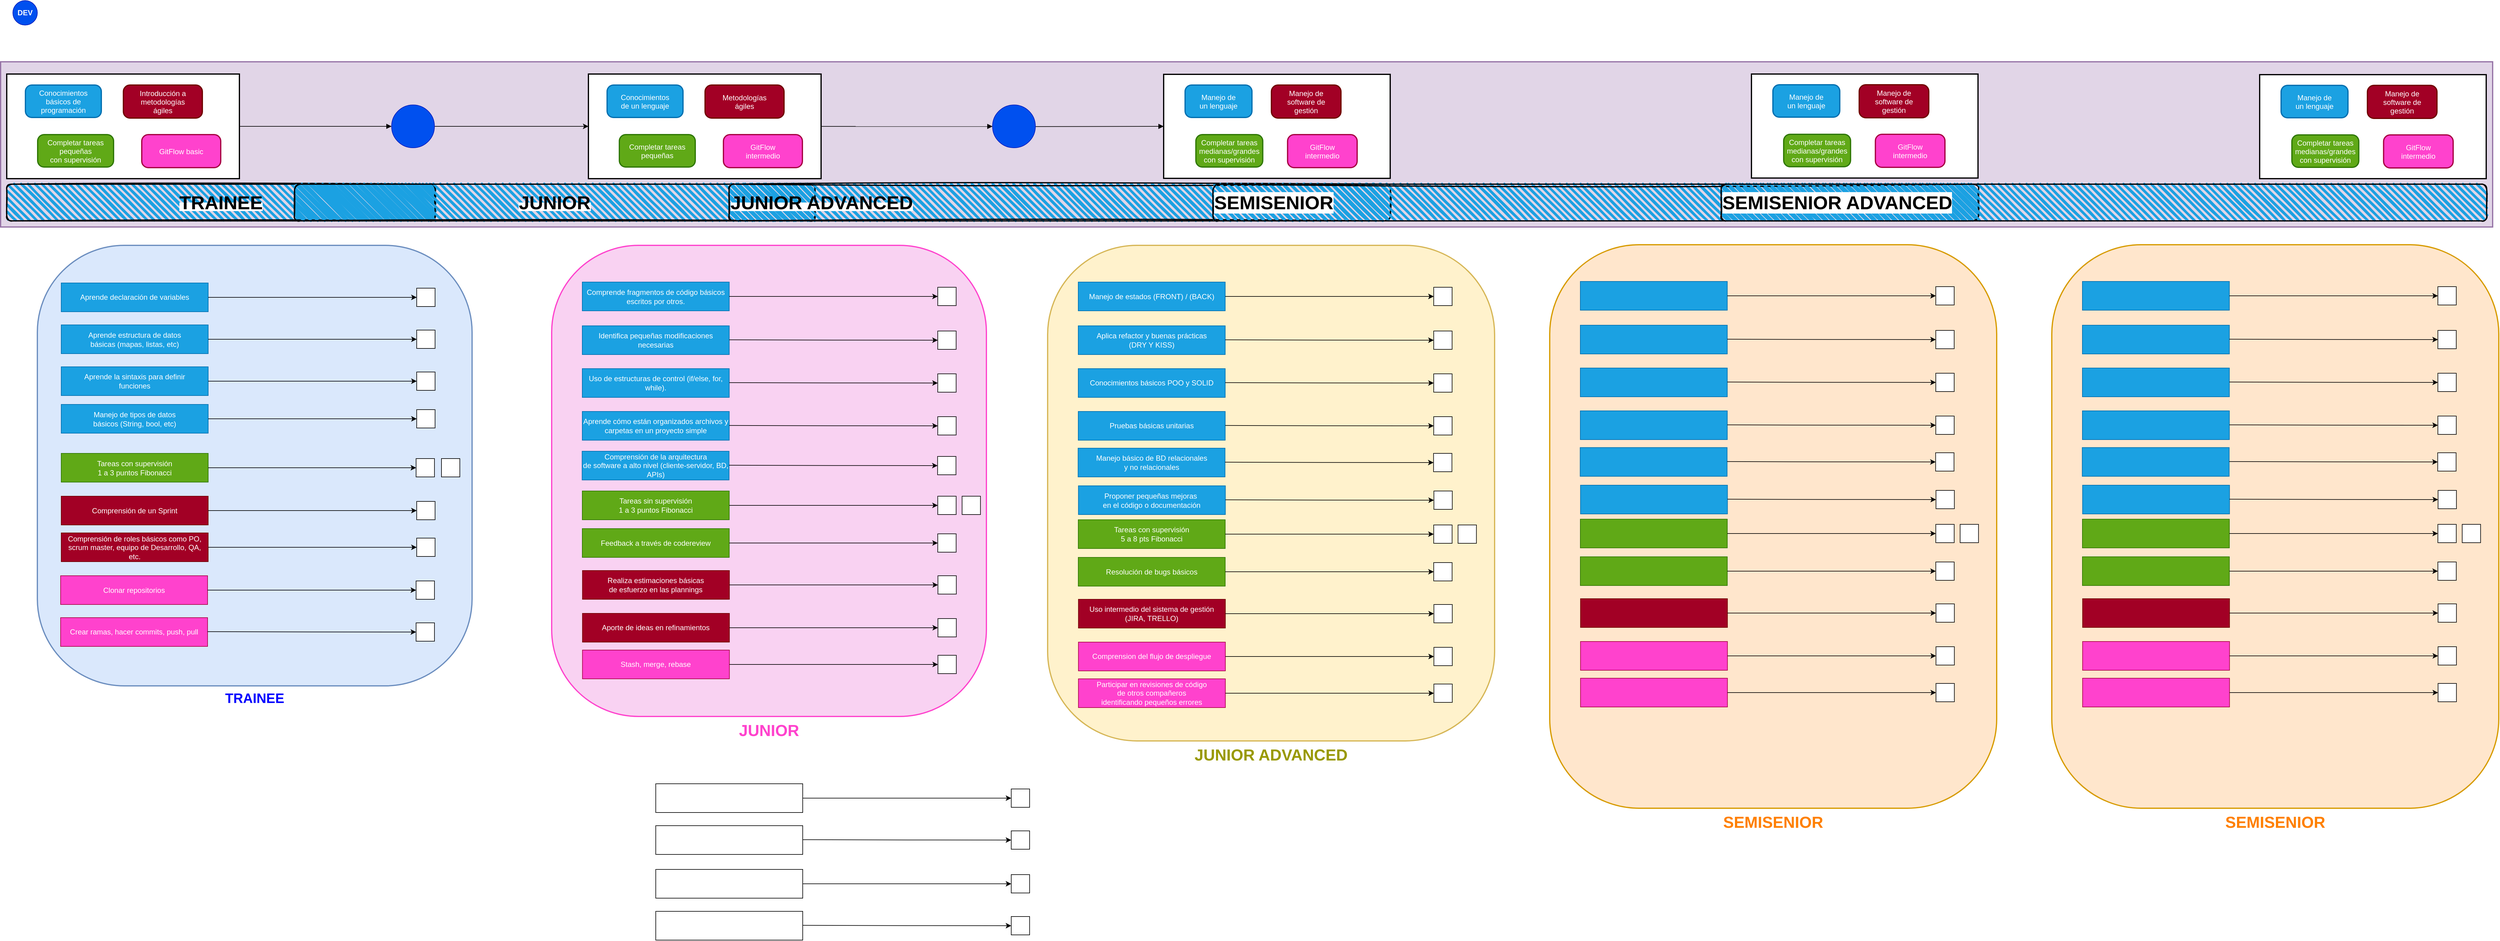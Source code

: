 <mxfile version="26.0.6">
  <diagram name="Página-1" id="xoNlDmR2GeLzwYUnwkyQ">
    <mxGraphModel dx="4097" dy="3300" grid="1" gridSize="10" guides="1" tooltips="1" connect="1" arrows="1" fold="1" page="1" pageScale="1" pageWidth="827" pageHeight="1169" math="0" shadow="0">
      <root>
        <mxCell id="0" />
        <mxCell id="1" parent="0" />
        <mxCell id="2" value="" style="whiteSpace=wrap;strokeWidth=2;verticalAlign=top;fillColor=#e1d5e7;strokeColor=#9673a6;container=0;" parent="1" vertex="1">
          <mxGeometry x="10" y="60" width="4070" height="270" as="geometry" />
        </mxCell>
        <mxCell id="VaLVc8dI2Ui3-ORxQavj-19" value="DEV" style="ellipse;whiteSpace=wrap;html=1;aspect=fixed;fillColor=#0050ef;strokeColor=#001DBC;fontColor=#ffffff;fontStyle=1" vertex="1" parent="1">
          <mxGeometry x="30" y="-40" width="40" height="40" as="geometry" />
        </mxCell>
        <mxCell id="19" value="" style="curved=1;startArrow=none;endArrow=block;" parent="1" source="VaLVc8dI2Ui3-ORxQavj-129" target="4" edge="1">
          <mxGeometry relative="1" as="geometry">
            <Array as="points" />
          </mxGeometry>
        </mxCell>
        <mxCell id="VaLVc8dI2Ui3-ORxQavj-134" value="" style="edgeStyle=orthogonalEdgeStyle;rounded=0;orthogonalLoop=1;jettySize=auto;html=1;entryX=0;entryY=0.5;entryDx=0;entryDy=0;" edge="1" parent="1" source="VaLVc8dI2Ui3-ORxQavj-33" target="VaLVc8dI2Ui3-ORxQavj-28">
          <mxGeometry relative="1" as="geometry" />
        </mxCell>
        <mxCell id="VaLVc8dI2Ui3-ORxQavj-33" value="" style="ellipse;whiteSpace=wrap;html=1;aspect=fixed;fillColor=#0050ef;strokeColor=#001DBC;fontColor=#ffffff;" vertex="1" parent="1">
          <mxGeometry x="648.56" y="130.5" width="70" height="70" as="geometry" />
        </mxCell>
        <mxCell id="VaLVc8dI2Ui3-ORxQavj-130" value="" style="curved=1;startArrow=none;endArrow=block;exitX=0;exitY=0.5;exitDx=0;exitDy=0;" edge="1" parent="1" source="VaLVc8dI2Ui3-ORxQavj-28" target="VaLVc8dI2Ui3-ORxQavj-129">
          <mxGeometry relative="1" as="geometry">
            <Array as="points" />
            <mxPoint x="500" y="166" as="sourcePoint" />
            <mxPoint x="970" y="172" as="targetPoint" />
          </mxGeometry>
        </mxCell>
        <mxCell id="VaLVc8dI2Ui3-ORxQavj-120" value="" style="group;fillColor=#a20025;fontColor=#ffffff;strokeColor=#6F0000;" vertex="1" connectable="0" parent="1">
          <mxGeometry x="970" y="80" width="380" height="171" as="geometry" />
        </mxCell>
        <mxCell id="VaLVc8dI2Ui3-ORxQavj-28" value="" style="whiteSpace=wrap;strokeWidth=2;" vertex="1" parent="VaLVc8dI2Ui3-ORxQavj-120">
          <mxGeometry width="380" height="171" as="geometry" />
        </mxCell>
        <mxCell id="VaLVc8dI2Ui3-ORxQavj-29" value="Conocimientos&#xa;de un lenguaje" style="rounded=1;arcSize=20;strokeWidth=2;fillColor=#1ba1e2;fontColor=#ffffff;strokeColor=#006EAF;" vertex="1" parent="VaLVc8dI2Ui3-ORxQavj-120">
          <mxGeometry x="30.5" y="18" width="124" height="53" as="geometry" />
        </mxCell>
        <mxCell id="VaLVc8dI2Ui3-ORxQavj-30" value="GitFlow&#xa;intermedio" style="rounded=1;arcSize=20;strokeWidth=2;fillColor=#FF42CD;fontColor=#ffffff;strokeColor=#A50040;" vertex="1" parent="VaLVc8dI2Ui3-ORxQavj-120">
          <mxGeometry x="220.5" y="99" width="129" height="54" as="geometry" />
        </mxCell>
        <mxCell id="VaLVc8dI2Ui3-ORxQavj-31" value="Metodologías&#xa;ágiles" style="rounded=1;arcSize=20;strokeWidth=2;fillColor=#a20025;fontColor=#ffffff;strokeColor=#6F0000;" vertex="1" parent="VaLVc8dI2Ui3-ORxQavj-120">
          <mxGeometry x="190.5" y="18" width="129" height="54" as="geometry" />
        </mxCell>
        <mxCell id="VaLVc8dI2Ui3-ORxQavj-32" value="Completar tareas&#xa;pequeñas" style="rounded=1;arcSize=20;strokeWidth=2;fillColor=#60a917;fontColor=#ffffff;strokeColor=#2D7600;" vertex="1" parent="VaLVc8dI2Ui3-ORxQavj-120">
          <mxGeometry x="50.5" y="99" width="124" height="53" as="geometry" />
        </mxCell>
        <mxCell id="VaLVc8dI2Ui3-ORxQavj-122" value="" style="group;fillColor=#d80073;fontColor=#ffffff;strokeColor=#A50040;" vertex="1" connectable="0" parent="1">
          <mxGeometry x="20" y="80" width="380" height="171" as="geometry" />
        </mxCell>
        <mxCell id="11" value="" style="whiteSpace=wrap;strokeWidth=2;" parent="VaLVc8dI2Ui3-ORxQavj-122" vertex="1">
          <mxGeometry width="380" height="171" as="geometry" />
        </mxCell>
        <mxCell id="5" value="Conocimientos&#xa;básicos de&#xa;programación" style="rounded=1;arcSize=20;strokeWidth=2;fillColor=#1ba1e2;fontColor=#ffffff;strokeColor=#006EAF;" parent="VaLVc8dI2Ui3-ORxQavj-122" vertex="1">
          <mxGeometry x="30.5" y="18" width="124" height="53" as="geometry" />
        </mxCell>
        <mxCell id="6" value="GitFlow basic" style="rounded=1;arcSize=20;strokeWidth=2;fillColor=#FF42CD;strokeColor=#A50040;fontColor=#ffffff;" parent="VaLVc8dI2Ui3-ORxQavj-122" vertex="1">
          <mxGeometry x="220.5" y="99" width="129" height="54" as="geometry" />
        </mxCell>
        <mxCell id="VaLVc8dI2Ui3-ORxQavj-26" value="Introducción a&#xa;metodologías&#xa;ágiles" style="rounded=1;arcSize=20;strokeWidth=2;fillColor=#a20025;fontColor=#ffffff;strokeColor=#6F0000;" vertex="1" parent="VaLVc8dI2Ui3-ORxQavj-122">
          <mxGeometry x="190.5" y="18" width="129" height="54" as="geometry" />
        </mxCell>
        <mxCell id="VaLVc8dI2Ui3-ORxQavj-27" value="Completar tareas&#xa;pequeñas&#xa;con supervisión" style="rounded=1;arcSize=20;strokeWidth=2;fillColor=#60a917;fontColor=#ffffff;strokeColor=#2D7600;" vertex="1" parent="VaLVc8dI2Ui3-ORxQavj-122">
          <mxGeometry x="50.5" y="99" width="124" height="53" as="geometry" />
        </mxCell>
        <mxCell id="VaLVc8dI2Ui3-ORxQavj-34" value="" style="curved=1;startArrow=none;endArrow=block;" edge="1" parent="1" source="11" target="VaLVc8dI2Ui3-ORxQavj-33">
          <mxGeometry relative="1" as="geometry">
            <Array as="points" />
            <mxPoint x="410" y="267" as="sourcePoint" />
            <mxPoint x="1505" y="274" as="targetPoint" />
          </mxGeometry>
        </mxCell>
        <mxCell id="VaLVc8dI2Ui3-ORxQavj-129" value="" style="ellipse;whiteSpace=wrap;html=1;aspect=fixed;fillColor=#0050ef;strokeColor=#001DBC;fontColor=#ffffff;" vertex="1" parent="1">
          <mxGeometry x="1630" y="130.5" width="70" height="70" as="geometry" />
        </mxCell>
        <mxCell id="VaLVc8dI2Ui3-ORxQavj-56" value="TRAINEE" style="rounded=1;arcSize=20;strokeWidth=2;fillColor=#dae8fc;strokeColor=#6c8ebf;fontSize=22;align=center;fillStyle=auto;movable=1;resizable=1;rotatable=1;deletable=1;editable=1;locked=0;connectable=1;flipV=1;flipH=1;fontColor=#0000FF;labelPosition=center;verticalLabelPosition=bottom;verticalAlign=top;fontStyle=1" vertex="1" parent="1">
          <mxGeometry x="70" y="360" width="710" height="720" as="geometry" />
        </mxCell>
        <mxCell id="VaLVc8dI2Ui3-ORxQavj-147" value="" style="group" vertex="1" connectable="0" parent="1">
          <mxGeometry x="109" y="421.5" width="610.562" height="245.5" as="geometry" />
        </mxCell>
        <mxCell id="VaLVc8dI2Ui3-ORxQavj-145" value="" style="group" vertex="1" connectable="0" parent="VaLVc8dI2Ui3-ORxQavj-147">
          <mxGeometry width="610.562" height="245.5" as="geometry" />
        </mxCell>
        <mxCell id="VaLVc8dI2Ui3-ORxQavj-83" value="Manejo de tipos de datos&lt;div&gt;básicos (String, bool, etc)&lt;/div&gt;" style="rounded=0;whiteSpace=wrap;html=1;fillColor=#1ba1e2;fontColor=#ffffff;strokeColor=#006EAF;" vertex="1" parent="VaLVc8dI2Ui3-ORxQavj-145">
          <mxGeometry y="198.5" width="240" height="47" as="geometry" />
        </mxCell>
        <mxCell id="VaLVc8dI2Ui3-ORxQavj-84" value="" style="edgeStyle=orthogonalEdgeStyle;rounded=0;orthogonalLoop=1;jettySize=auto;html=1;exitX=1;exitY=0.5;exitDx=0;exitDy=0;" edge="1" parent="VaLVc8dI2Ui3-ORxQavj-145" source="VaLVc8dI2Ui3-ORxQavj-83" target="VaLVc8dI2Ui3-ORxQavj-81">
          <mxGeometry relative="1" as="geometry">
            <mxPoint x="140" y="275.059" as="sourcePoint" />
            <mxPoint x="205" y="260" as="targetPoint" />
          </mxGeometry>
        </mxCell>
        <mxCell id="VaLVc8dI2Ui3-ORxQavj-81" value="" style="whiteSpace=wrap;html=1;aspect=fixed;" vertex="1" parent="VaLVc8dI2Ui3-ORxQavj-145">
          <mxGeometry x="580.562" y="207" width="30" height="30" as="geometry" />
        </mxCell>
        <mxCell id="VaLVc8dI2Ui3-ORxQavj-142" value="" style="group" vertex="1" connectable="0" parent="VaLVc8dI2Ui3-ORxQavj-145">
          <mxGeometry width="610.562" height="184" as="geometry" />
        </mxCell>
        <mxCell id="VaLVc8dI2Ui3-ORxQavj-70" value="Aprende declaración de variables" style="rounded=0;whiteSpace=wrap;html=1;fillColor=#1ba1e2;strokeColor=#006EAF;fontColor=#ffffff;" vertex="1" parent="VaLVc8dI2Ui3-ORxQavj-142">
          <mxGeometry width="240" height="47" as="geometry" />
        </mxCell>
        <mxCell id="VaLVc8dI2Ui3-ORxQavj-69" value="" style="edgeStyle=orthogonalEdgeStyle;rounded=0;orthogonalLoop=1;jettySize=auto;html=1;exitX=1;exitY=0.5;exitDx=0;exitDy=0;" edge="1" parent="VaLVc8dI2Ui3-ORxQavj-142" source="VaLVc8dI2Ui3-ORxQavj-70" target="VaLVc8dI2Ui3-ORxQavj-62">
          <mxGeometry relative="1" as="geometry">
            <mxPoint x="140" y="76.559" as="sourcePoint" />
            <mxPoint x="205" y="61.5" as="targetPoint" />
          </mxGeometry>
        </mxCell>
        <mxCell id="VaLVc8dI2Ui3-ORxQavj-76" value="Aprende estructura de datos&lt;div&gt;básicas (mapas, listas, etc)&lt;/div&gt;" style="rounded=0;whiteSpace=wrap;html=1;fillColor=#1ba1e2;fontColor=#ffffff;strokeColor=#006EAF;" vertex="1" parent="VaLVc8dI2Ui3-ORxQavj-142">
          <mxGeometry y="68.5" width="240" height="47" as="geometry" />
        </mxCell>
        <mxCell id="VaLVc8dI2Ui3-ORxQavj-78" value="&lt;div&gt;Aprende la sintaxis para definir&lt;/div&gt;&lt;div&gt;funciones&lt;/div&gt;" style="rounded=0;whiteSpace=wrap;html=1;fillColor=#1ba1e2;fontColor=#ffffff;strokeColor=#006EAF;" vertex="1" parent="VaLVc8dI2Ui3-ORxQavj-142">
          <mxGeometry y="137" width="240" height="47" as="geometry" />
        </mxCell>
        <mxCell id="VaLVc8dI2Ui3-ORxQavj-62" value="" style="whiteSpace=wrap;html=1;aspect=fixed;" vertex="1" parent="VaLVc8dI2Ui3-ORxQavj-142">
          <mxGeometry x="580.562" y="8.5" width="30" height="30" as="geometry" />
        </mxCell>
        <mxCell id="VaLVc8dI2Ui3-ORxQavj-146" value="" style="group" vertex="1" connectable="0" parent="VaLVc8dI2Ui3-ORxQavj-147">
          <mxGeometry x="580.56" y="77" width="30.002" height="98.5" as="geometry" />
        </mxCell>
        <mxCell id="VaLVc8dI2Ui3-ORxQavj-74" value="" style="whiteSpace=wrap;html=1;aspect=fixed;" vertex="1" parent="VaLVc8dI2Ui3-ORxQavj-146">
          <mxGeometry x="0.002" width="30" height="30" as="geometry" />
        </mxCell>
        <mxCell id="VaLVc8dI2Ui3-ORxQavj-75" value="" style="whiteSpace=wrap;html=1;aspect=fixed;" vertex="1" parent="VaLVc8dI2Ui3-ORxQavj-146">
          <mxGeometry y="68.5" width="30" height="30" as="geometry" />
        </mxCell>
        <mxCell id="VaLVc8dI2Ui3-ORxQavj-77" value="" style="edgeStyle=orthogonalEdgeStyle;rounded=0;orthogonalLoop=1;jettySize=auto;html=1;exitX=1;exitY=0.5;exitDx=0;exitDy=0;" edge="1" parent="VaLVc8dI2Ui3-ORxQavj-147" source="VaLVc8dI2Ui3-ORxQavj-76" target="VaLVc8dI2Ui3-ORxQavj-74">
          <mxGeometry relative="1" as="geometry">
            <mxPoint x="140" y="145.059" as="sourcePoint" />
            <mxPoint x="205" y="130" as="targetPoint" />
          </mxGeometry>
        </mxCell>
        <mxCell id="VaLVc8dI2Ui3-ORxQavj-79" value="" style="edgeStyle=orthogonalEdgeStyle;rounded=0;orthogonalLoop=1;jettySize=auto;html=1;entryX=0;entryY=0.5;entryDx=0;entryDy=0;" edge="1" parent="VaLVc8dI2Ui3-ORxQavj-147" target="VaLVc8dI2Ui3-ORxQavj-75" source="VaLVc8dI2Ui3-ORxQavj-78">
          <mxGeometry relative="1" as="geometry">
            <mxPoint x="240" y="219.91" as="sourcePoint" />
            <mxPoint x="580" y="219.91" as="targetPoint" />
          </mxGeometry>
        </mxCell>
        <mxCell id="VaLVc8dI2Ui3-ORxQavj-149" value="Tareas con supervisión&lt;div&gt;1 a 3 puntos Fibonacci&lt;/div&gt;" style="rounded=0;whiteSpace=wrap;html=1;fillColor=#60a917;fontColor=#ffffff;strokeColor=#2D7600;" vertex="1" parent="1">
          <mxGeometry x="109" y="700" width="240" height="47" as="geometry" />
        </mxCell>
        <mxCell id="VaLVc8dI2Ui3-ORxQavj-150" value="" style="edgeStyle=orthogonalEdgeStyle;rounded=0;orthogonalLoop=1;jettySize=auto;html=1;entryX=0;entryY=0.5;entryDx=0;entryDy=0;exitX=1;exitY=0.5;exitDx=0;exitDy=0;" edge="1" parent="1" source="VaLVc8dI2Ui3-ORxQavj-149" target="VaLVc8dI2Ui3-ORxQavj-184">
          <mxGeometry relative="1" as="geometry">
            <mxPoint x="360" y="723" as="sourcePoint" />
            <mxPoint x="648.56" y="723.36" as="targetPoint" />
          </mxGeometry>
        </mxCell>
        <mxCell id="VaLVc8dI2Ui3-ORxQavj-151" value="" style="whiteSpace=wrap;html=1;aspect=fixed;" vertex="1" parent="1">
          <mxGeometry x="730" y="708.5" width="30" height="30" as="geometry" />
        </mxCell>
        <mxCell id="VaLVc8dI2Ui3-ORxQavj-152" value="Comprensión de un Sprint" style="rounded=0;whiteSpace=wrap;html=1;fillColor=#a20025;fontColor=#ffffff;strokeColor=#6F0000;" vertex="1" parent="1">
          <mxGeometry x="109" y="770" width="240" height="47" as="geometry" />
        </mxCell>
        <mxCell id="VaLVc8dI2Ui3-ORxQavj-153" value="" style="edgeStyle=orthogonalEdgeStyle;rounded=0;orthogonalLoop=1;jettySize=auto;html=1;exitX=1;exitY=0.5;exitDx=0;exitDy=0;entryX=0;entryY=0.5;entryDx=0;entryDy=0;" edge="1" parent="1" source="VaLVc8dI2Ui3-ORxQavj-152" target="VaLVc8dI2Ui3-ORxQavj-154">
          <mxGeometry relative="1" as="geometry">
            <mxPoint x="349" y="862.91" as="sourcePoint" />
            <mxPoint x="689" y="862.91" as="targetPoint" />
          </mxGeometry>
        </mxCell>
        <mxCell id="VaLVc8dI2Ui3-ORxQavj-154" value="" style="whiteSpace=wrap;html=1;aspect=fixed;" vertex="1" parent="1">
          <mxGeometry x="689.56" y="778.5" width="30" height="30" as="geometry" />
        </mxCell>
        <mxCell id="VaLVc8dI2Ui3-ORxQavj-155" value="Comprensión de roles básicos como PO, scrum master, equipo de Desarrollo, QA, etc." style="rounded=0;whiteSpace=wrap;html=1;fillColor=#a20025;fontColor=#ffffff;strokeColor=#6F0000;" vertex="1" parent="1">
          <mxGeometry x="109" y="830" width="240" height="47" as="geometry" />
        </mxCell>
        <mxCell id="VaLVc8dI2Ui3-ORxQavj-156" value="" style="edgeStyle=orthogonalEdgeStyle;rounded=0;orthogonalLoop=1;jettySize=auto;html=1;exitX=1;exitY=0.5;exitDx=0;exitDy=0;entryX=0;entryY=0.5;entryDx=0;entryDy=0;" edge="1" parent="1" source="VaLVc8dI2Ui3-ORxQavj-155" target="VaLVc8dI2Ui3-ORxQavj-157">
          <mxGeometry relative="1" as="geometry">
            <mxPoint x="349" y="922.91" as="sourcePoint" />
            <mxPoint x="689" y="922.91" as="targetPoint" />
          </mxGeometry>
        </mxCell>
        <mxCell id="VaLVc8dI2Ui3-ORxQavj-157" value="" style="whiteSpace=wrap;html=1;aspect=fixed;" vertex="1" parent="1">
          <mxGeometry x="689.56" y="838.5" width="30" height="30" as="geometry" />
        </mxCell>
        <mxCell id="VaLVc8dI2Ui3-ORxQavj-159" value="&lt;font style=&quot;&quot;&gt;Clonar repositorios&lt;/font&gt;" style="rounded=0;whiteSpace=wrap;html=1;fillColor=#FF42CD;fontColor=#FFFFFF;strokeColor=#A50040;" vertex="1" parent="1">
          <mxGeometry x="108" y="900" width="240" height="47" as="geometry" />
        </mxCell>
        <mxCell id="VaLVc8dI2Ui3-ORxQavj-160" value="" style="edgeStyle=orthogonalEdgeStyle;rounded=0;orthogonalLoop=1;jettySize=auto;html=1;exitX=1;exitY=0.5;exitDx=0;exitDy=0;" edge="1" parent="1" source="VaLVc8dI2Ui3-ORxQavj-159" target="VaLVc8dI2Ui3-ORxQavj-163">
          <mxGeometry relative="1" as="geometry">
            <mxPoint x="248" y="976.559" as="sourcePoint" />
            <mxPoint x="313" y="961.5" as="targetPoint" />
          </mxGeometry>
        </mxCell>
        <mxCell id="VaLVc8dI2Ui3-ORxQavj-161" value="Crear ramas, hacer commits, push, pull" style="rounded=0;whiteSpace=wrap;html=1;fillColor=#FF42CD;fontColor=#ffffff;strokeColor=#A50040;" vertex="1" parent="1">
          <mxGeometry x="108" y="968.5" width="240" height="47" as="geometry" />
        </mxCell>
        <mxCell id="VaLVc8dI2Ui3-ORxQavj-162" value="" style="edgeStyle=orthogonalEdgeStyle;rounded=0;orthogonalLoop=1;jettySize=auto;html=1;exitX=1;exitY=0.5;exitDx=0;exitDy=0;entryX=0;entryY=0.5;entryDx=0;entryDy=0;" edge="1" parent="1" target="VaLVc8dI2Ui3-ORxQavj-164">
          <mxGeometry relative="1" as="geometry">
            <mxPoint x="348" y="991.41" as="sourcePoint" />
            <mxPoint x="688" y="991.41" as="targetPoint" />
          </mxGeometry>
        </mxCell>
        <mxCell id="VaLVc8dI2Ui3-ORxQavj-163" value="" style="whiteSpace=wrap;html=1;aspect=fixed;" vertex="1" parent="1">
          <mxGeometry x="688.562" y="908.5" width="30" height="30" as="geometry" />
        </mxCell>
        <mxCell id="VaLVc8dI2Ui3-ORxQavj-164" value="" style="whiteSpace=wrap;html=1;aspect=fixed;" vertex="1" parent="1">
          <mxGeometry x="688.56" y="977" width="30" height="30" as="geometry" />
        </mxCell>
        <mxCell id="VaLVc8dI2Ui3-ORxQavj-87" value="JUNIOR" style="rounded=1;arcSize=20;strokeWidth=2;fillColor=light-dark(#f9d2f2, #512d2b);strokeColor=#FF42CD;fontSize=26;align=center;glass=0;shadow=0;labelBackgroundColor=none;container=0;labelPosition=center;verticalLabelPosition=bottom;verticalAlign=top;fontColor=#FF42CD;fontStyle=1;movable=0;resizable=0;rotatable=0;deletable=0;editable=0;locked=1;connectable=0;" vertex="1" parent="1">
          <mxGeometry x="910" y="360" width="710" height="770" as="geometry" />
        </mxCell>
        <mxCell id="VaLVc8dI2Ui3-ORxQavj-169" value="" style="group" vertex="1" connectable="0" parent="1">
          <mxGeometry x="1080" y="1240" width="610.562" height="255.5" as="geometry" />
        </mxCell>
        <mxCell id="VaLVc8dI2Ui3-ORxQavj-97" value="&lt;font style=&quot;color: rgb(255, 255, 255); background-color: light-dark(#ffffff, var(--ge-dark-color, #121212));&quot;&gt;&lt;br&gt;&lt;/font&gt;&lt;div style=&quot;forced-color-adjust: none; font-family: Helvetica; font-size: 12px; font-style: normal; font-variant-ligatures: normal; font-variant-caps: normal; font-weight: 400; letter-spacing: normal; orphans: 2; text-align: center; text-indent: 0px; text-transform: none; widows: 2; word-spacing: 0px; -webkit-text-stroke-width: 0px; white-space: normal; text-decoration-thickness: initial; text-decoration-style: initial; text-decoration-color: initial;&quot;&gt;&lt;font style=&quot;color: rgb(255, 255, 255); background-color: light-dark(#ffffff, var(--ge-dark-color, #121212));&quot;&gt;Aprende a crear objetos a&lt;/font&gt;&lt;/div&gt;&lt;div style=&quot;forced-color-adjust: none; font-family: Helvetica; font-size: 12px; font-style: normal; font-variant-ligatures: normal; font-variant-caps: normal; font-weight: 400; letter-spacing: normal; orphans: 2; text-align: center; text-indent: 0px; text-transform: none; widows: 2; word-spacing: 0px; -webkit-text-stroke-width: 0px; white-space: normal; text-decoration-thickness: initial; text-decoration-style: initial; text-decoration-color: initial;&quot;&gt;&lt;font style=&quot;color: rgb(255, 255, 255); background-color: light-dark(#ffffff, var(--ge-dark-color, #121212));&quot;&gt;partir de una clase.&lt;/font&gt;&lt;/div&gt;&lt;font style=&quot;color: rgb(255, 255, 255);&quot;&gt;&lt;br&gt;&lt;/font&gt;" style="rounded=0;whiteSpace=wrap;html=1;" vertex="1" parent="VaLVc8dI2Ui3-ORxQavj-169">
          <mxGeometry width="240" height="47" as="geometry" />
        </mxCell>
        <mxCell id="VaLVc8dI2Ui3-ORxQavj-98" value="" style="edgeStyle=orthogonalEdgeStyle;rounded=0;orthogonalLoop=1;jettySize=auto;html=1;exitX=1;exitY=0.5;exitDx=0;exitDy=0;" edge="1" parent="VaLVc8dI2Ui3-ORxQavj-169" source="VaLVc8dI2Ui3-ORxQavj-97" target="VaLVc8dI2Ui3-ORxQavj-95">
          <mxGeometry relative="1" as="geometry">
            <mxPoint x="140" y="76.559" as="sourcePoint" />
            <mxPoint x="205" y="61.5" as="targetPoint" />
          </mxGeometry>
        </mxCell>
        <mxCell id="VaLVc8dI2Ui3-ORxQavj-95" value="" style="whiteSpace=wrap;html=1;aspect=fixed;" vertex="1" parent="VaLVc8dI2Ui3-ORxQavj-169">
          <mxGeometry x="580.562" y="8.5" width="30" height="30" as="geometry" />
        </mxCell>
        <mxCell id="VaLVc8dI2Ui3-ORxQavj-99" value="" style="rounded=0;whiteSpace=wrap;html=1;" vertex="1" parent="VaLVc8dI2Ui3-ORxQavj-169">
          <mxGeometry y="68.5" width="240" height="47" as="geometry" />
        </mxCell>
        <mxCell id="VaLVc8dI2Ui3-ORxQavj-100" value="" style="edgeStyle=orthogonalEdgeStyle;rounded=0;orthogonalLoop=1;jettySize=auto;html=1;exitX=1;exitY=0.5;exitDx=0;exitDy=0;entryX=0;entryY=0.5;entryDx=0;entryDy=0;" edge="1" parent="VaLVc8dI2Ui3-ORxQavj-169" target="VaLVc8dI2Ui3-ORxQavj-96">
          <mxGeometry relative="1" as="geometry">
            <mxPoint x="240.0" y="91.41" as="sourcePoint" />
            <mxPoint x="580" y="91.41" as="targetPoint" />
          </mxGeometry>
        </mxCell>
        <mxCell id="VaLVc8dI2Ui3-ORxQavj-96" value="" style="whiteSpace=wrap;html=1;aspect=fixed;" vertex="1" parent="VaLVc8dI2Ui3-ORxQavj-169">
          <mxGeometry x="580.56" y="77" width="30" height="30" as="geometry" />
        </mxCell>
        <mxCell id="VaLVc8dI2Ui3-ORxQavj-103" value="" style="rounded=0;whiteSpace=wrap;html=1;" vertex="1" parent="VaLVc8dI2Ui3-ORxQavj-169">
          <mxGeometry y="140" width="240" height="47" as="geometry" />
        </mxCell>
        <mxCell id="VaLVc8dI2Ui3-ORxQavj-104" value="" style="edgeStyle=orthogonalEdgeStyle;rounded=0;orthogonalLoop=1;jettySize=auto;html=1;exitX=1;exitY=0.5;exitDx=0;exitDy=0;" edge="1" parent="VaLVc8dI2Ui3-ORxQavj-169" source="VaLVc8dI2Ui3-ORxQavj-103" target="VaLVc8dI2Ui3-ORxQavj-101">
          <mxGeometry relative="1" as="geometry">
            <mxPoint x="140" y="216.559" as="sourcePoint" />
            <mxPoint x="205" y="201.5" as="targetPoint" />
          </mxGeometry>
        </mxCell>
        <mxCell id="VaLVc8dI2Ui3-ORxQavj-101" value="" style="whiteSpace=wrap;html=1;aspect=fixed;" vertex="1" parent="VaLVc8dI2Ui3-ORxQavj-169">
          <mxGeometry x="580.562" y="148.5" width="30" height="30" as="geometry" />
        </mxCell>
        <mxCell id="VaLVc8dI2Ui3-ORxQavj-105" value="" style="rounded=0;whiteSpace=wrap;html=1;" vertex="1" parent="VaLVc8dI2Ui3-ORxQavj-169">
          <mxGeometry y="208.5" width="240" height="47" as="geometry" />
        </mxCell>
        <mxCell id="VaLVc8dI2Ui3-ORxQavj-106" value="" style="edgeStyle=orthogonalEdgeStyle;rounded=0;orthogonalLoop=1;jettySize=auto;html=1;exitX=1;exitY=0.5;exitDx=0;exitDy=0;entryX=0;entryY=0.5;entryDx=0;entryDy=0;" edge="1" parent="VaLVc8dI2Ui3-ORxQavj-169" target="VaLVc8dI2Ui3-ORxQavj-102">
          <mxGeometry relative="1" as="geometry">
            <mxPoint x="240.0" y="231.41" as="sourcePoint" />
            <mxPoint x="580" y="231.41" as="targetPoint" />
          </mxGeometry>
        </mxCell>
        <mxCell id="VaLVc8dI2Ui3-ORxQavj-102" value="" style="whiteSpace=wrap;html=1;aspect=fixed;" vertex="1" parent="VaLVc8dI2Ui3-ORxQavj-169">
          <mxGeometry x="580.56" y="217" width="30" height="30" as="geometry" />
        </mxCell>
        <mxCell id="VaLVc8dI2Ui3-ORxQavj-148" value="" style="group" vertex="1" connectable="0" parent="1">
          <mxGeometry x="960" y="420" width="610.56" height="258.5" as="geometry" />
        </mxCell>
        <mxCell id="VaLVc8dI2Ui3-ORxQavj-85" value="Comprende fragmentos de código básicos escritos por otros." style="rounded=0;whiteSpace=wrap;html=1;fillColor=#1ba1e2;fontColor=#ffffff;strokeColor=#006EAF;" vertex="1" parent="VaLVc8dI2Ui3-ORxQavj-148">
          <mxGeometry width="240" height="47" as="geometry" />
        </mxCell>
        <mxCell id="VaLVc8dI2Ui3-ORxQavj-86" value="" style="edgeStyle=orthogonalEdgeStyle;rounded=0;orthogonalLoop=1;jettySize=auto;html=1;exitX=1;exitY=0.5;exitDx=0;exitDy=0;entryX=0;entryY=0.5;entryDx=0;entryDy=0;" edge="1" parent="VaLVc8dI2Ui3-ORxQavj-148" target="VaLVc8dI2Ui3-ORxQavj-82" source="VaLVc8dI2Ui3-ORxQavj-85">
          <mxGeometry relative="1" as="geometry">
            <mxPoint x="240" y="92.91" as="sourcePoint" />
            <mxPoint x="580" y="92.91" as="targetPoint" />
          </mxGeometry>
        </mxCell>
        <mxCell id="VaLVc8dI2Ui3-ORxQavj-82" value="" style="whiteSpace=wrap;html=1;aspect=fixed;" vertex="1" parent="VaLVc8dI2Ui3-ORxQavj-148">
          <mxGeometry x="580.56" y="8.5" width="30" height="30" as="geometry" />
        </mxCell>
        <mxCell id="VaLVc8dI2Ui3-ORxQavj-124" value="Identifica pequeñas modificaciones necesarias" style="rounded=0;whiteSpace=wrap;html=1;fillColor=#1ba1e2;fontColor=#ffffff;strokeColor=#006EAF;" vertex="1" parent="VaLVc8dI2Ui3-ORxQavj-148">
          <mxGeometry y="71.5" width="240" height="47" as="geometry" />
        </mxCell>
        <mxCell id="VaLVc8dI2Ui3-ORxQavj-127" value="Uso de estructuras de control (if/else, for, while)." style="rounded=0;whiteSpace=wrap;html=1;fillColor=#1ba1e2;fontColor=#ffffff;strokeColor=#006EAF;" vertex="1" parent="VaLVc8dI2Ui3-ORxQavj-148">
          <mxGeometry y="141.5" width="240" height="47" as="geometry" />
        </mxCell>
        <mxCell id="VaLVc8dI2Ui3-ORxQavj-135" value="Aprende cómo están organizados archivos y carpetas en un proyecto simple" style="rounded=0;whiteSpace=wrap;html=1;fillColor=#1ba1e2;fontColor=#ffffff;strokeColor=#006EAF;" vertex="1" parent="VaLVc8dI2Ui3-ORxQavj-148">
          <mxGeometry y="211.5" width="240" height="47" as="geometry" />
        </mxCell>
        <mxCell id="VaLVc8dI2Ui3-ORxQavj-136" value="" style="edgeStyle=orthogonalEdgeStyle;rounded=0;orthogonalLoop=1;jettySize=auto;html=1;exitX=1;exitY=0.5;exitDx=0;exitDy=0;entryX=0;entryY=0.5;entryDx=0;entryDy=0;" edge="1" parent="VaLVc8dI2Ui3-ORxQavj-148" target="VaLVc8dI2Ui3-ORxQavj-137">
          <mxGeometry relative="1" as="geometry">
            <mxPoint x="240" y="234.41" as="sourcePoint" />
            <mxPoint x="580" y="234.41" as="targetPoint" />
          </mxGeometry>
        </mxCell>
        <mxCell id="VaLVc8dI2Ui3-ORxQavj-128" value="" style="edgeStyle=orthogonalEdgeStyle;rounded=0;orthogonalLoop=1;jettySize=auto;html=1;exitX=1;exitY=0.5;exitDx=0;exitDy=0;entryX=0;entryY=0.5;entryDx=0;entryDy=0;" edge="1" parent="VaLVc8dI2Ui3-ORxQavj-148" target="VaLVc8dI2Ui3-ORxQavj-126">
          <mxGeometry relative="1" as="geometry">
            <mxPoint x="240" y="164.41" as="sourcePoint" />
            <mxPoint x="580" y="164.41" as="targetPoint" />
          </mxGeometry>
        </mxCell>
        <mxCell id="VaLVc8dI2Ui3-ORxQavj-125" value="" style="edgeStyle=orthogonalEdgeStyle;rounded=0;orthogonalLoop=1;jettySize=auto;html=1;exitX=1;exitY=0.5;exitDx=0;exitDy=0;entryX=0;entryY=0.5;entryDx=0;entryDy=0;" edge="1" parent="VaLVc8dI2Ui3-ORxQavj-148" target="VaLVc8dI2Ui3-ORxQavj-123">
          <mxGeometry relative="1" as="geometry">
            <mxPoint x="240" y="94.41" as="sourcePoint" />
            <mxPoint x="580" y="94.41" as="targetPoint" />
          </mxGeometry>
        </mxCell>
        <mxCell id="VaLVc8dI2Ui3-ORxQavj-123" value="" style="whiteSpace=wrap;html=1;aspect=fixed;" vertex="1" parent="VaLVc8dI2Ui3-ORxQavj-148">
          <mxGeometry x="580.56" y="80" width="30" height="30" as="geometry" />
        </mxCell>
        <mxCell id="VaLVc8dI2Ui3-ORxQavj-126" value="" style="whiteSpace=wrap;html=1;aspect=fixed;" vertex="1" parent="VaLVc8dI2Ui3-ORxQavj-148">
          <mxGeometry x="580.56" y="150" width="30" height="30" as="geometry" />
        </mxCell>
        <mxCell id="VaLVc8dI2Ui3-ORxQavj-137" value="" style="whiteSpace=wrap;html=1;aspect=fixed;" vertex="1" parent="VaLVc8dI2Ui3-ORxQavj-148">
          <mxGeometry x="580.56" y="220" width="30" height="30" as="geometry" />
        </mxCell>
        <mxCell id="VaLVc8dI2Ui3-ORxQavj-170" value="" style="group" vertex="1" connectable="0" parent="1">
          <mxGeometry x="1900" y="80.5" width="370" height="170" as="geometry" />
        </mxCell>
        <mxCell id="4" value="" style="whiteSpace=wrap;strokeWidth=2;" parent="VaLVc8dI2Ui3-ORxQavj-170" vertex="1">
          <mxGeometry x="9.487" width="370" height="170" as="geometry" />
        </mxCell>
        <mxCell id="VaLVc8dI2Ui3-ORxQavj-115" value="Manejo de&#xa;un lenguaje" style="rounded=1;arcSize=20;strokeWidth=2;fillColor=#1ba1e2;fontColor=#ffffff;strokeColor=#006EAF;" vertex="1" parent="VaLVc8dI2Ui3-ORxQavj-170">
          <mxGeometry x="44.488" y="17.5" width="109.238" height="53" as="geometry" />
        </mxCell>
        <mxCell id="VaLVc8dI2Ui3-ORxQavj-116" value="GitFlow&#xa;intermedio" style="rounded=1;arcSize=20;strokeWidth=2;fillColor=#FF42CD;fontColor=#ffffff;strokeColor=#A50040;" vertex="1" parent="VaLVc8dI2Ui3-ORxQavj-170">
          <mxGeometry x="211.869" y="98.5" width="113.643" height="54" as="geometry" />
        </mxCell>
        <mxCell id="VaLVc8dI2Ui3-ORxQavj-117" value="Manejo de&#xa;software de&#xa;gestión" style="rounded=1;arcSize=20;strokeWidth=2;fillColor=#a20025;fontColor=#ffffff;strokeColor=#6F0000;" vertex="1" parent="VaLVc8dI2Ui3-ORxQavj-170">
          <mxGeometry x="185.44" y="17.5" width="113.643" height="54" as="geometry" />
        </mxCell>
        <mxCell id="VaLVc8dI2Ui3-ORxQavj-118" value="Completar tareas&#xa;medianas/grandes&#xa;con supervisión" style="rounded=1;arcSize=20;strokeWidth=2;fillColor=#60a917;fontColor=#ffffff;strokeColor=#2D7600;" vertex="1" parent="VaLVc8dI2Ui3-ORxQavj-170">
          <mxGeometry x="62.107" y="98.5" width="109.238" height="53" as="geometry" />
        </mxCell>
        <mxCell id="VaLVc8dI2Ui3-ORxQavj-171" value="&lt;b style=&quot;background-color: rgb(255, 255, 255);&quot;&gt;&lt;font style=&quot;font-size: 31px;&quot;&gt;TRAINEE&lt;/font&gt;&lt;/b&gt;" style="rounded=1;whiteSpace=wrap;html=1;strokeWidth=2;fillWeight=4;hachureGap=8;hachureAngle=45;fillColor=#1ba1e2;sketch=1;" vertex="1" parent="1">
          <mxGeometry x="20" y="260" width="700" height="60" as="geometry" />
        </mxCell>
        <mxCell id="VaLVc8dI2Ui3-ORxQavj-172" value="&lt;b style=&quot;background-color: rgb(255, 255, 255);&quot;&gt;&lt;font style=&quot;font-size: 31px;&quot;&gt;JUNIOR&lt;/font&gt;&lt;/b&gt;" style="rounded=1;whiteSpace=wrap;html=1;strokeWidth=2;fillWeight=4;hachureGap=8;hachureAngle=45;fillColor=#1ba1e2;sketch=1;" vertex="1" parent="1">
          <mxGeometry x="490" y="260" width="850" height="60" as="geometry" />
        </mxCell>
        <mxCell id="VaLVc8dI2Ui3-ORxQavj-173" value="&lt;b style=&quot;background-color: rgb(255, 255, 255);&quot;&gt;&lt;font style=&quot;font-size: 31px;&quot;&gt;JUNIOR ADVANCED&lt;/font&gt;&lt;/b&gt;" style="rounded=1;whiteSpace=wrap;html=1;strokeWidth=2;fillWeight=4;hachureGap=8;hachureAngle=45;fillColor=#1ba1e2;sketch=1;align=left;" vertex="1" parent="1">
          <mxGeometry x="1199.72" y="260" width="1080" height="60" as="geometry" />
        </mxCell>
        <mxCell id="VaLVc8dI2Ui3-ORxQavj-174" value="Tareas sin supervisión&lt;div&gt;1 a 3 puntos Fibonacci&lt;/div&gt;" style="rounded=0;whiteSpace=wrap;html=1;fillColor=#60a917;fontColor=#ffffff;strokeColor=#2D7600;" vertex="1" parent="1">
          <mxGeometry x="960" y="761.5" width="240" height="47" as="geometry" />
        </mxCell>
        <mxCell id="VaLVc8dI2Ui3-ORxQavj-175" value="" style="edgeStyle=orthogonalEdgeStyle;rounded=0;orthogonalLoop=1;jettySize=auto;html=1;exitX=1;exitY=0.5;exitDx=0;exitDy=0;entryX=0;entryY=0.5;entryDx=0;entryDy=0;" edge="1" parent="1" source="VaLVc8dI2Ui3-ORxQavj-174" target="VaLVc8dI2Ui3-ORxQavj-176">
          <mxGeometry relative="1" as="geometry">
            <mxPoint x="1200" y="854.41" as="sourcePoint" />
            <mxPoint x="1540" y="854.41" as="targetPoint" />
          </mxGeometry>
        </mxCell>
        <mxCell id="VaLVc8dI2Ui3-ORxQavj-176" value="" style="whiteSpace=wrap;html=1;aspect=fixed;" vertex="1" parent="1">
          <mxGeometry x="1540.56" y="770" width="30" height="30" as="geometry" />
        </mxCell>
        <mxCell id="VaLVc8dI2Ui3-ORxQavj-177" value="Feedback a través de codereview" style="rounded=0;whiteSpace=wrap;html=1;fillColor=#60a917;fontColor=#ffffff;strokeColor=#2D7600;" vertex="1" parent="1">
          <mxGeometry x="960" y="823" width="240" height="47" as="geometry" />
        </mxCell>
        <mxCell id="VaLVc8dI2Ui3-ORxQavj-178" value="" style="edgeStyle=orthogonalEdgeStyle;rounded=0;orthogonalLoop=1;jettySize=auto;html=1;exitX=1;exitY=0.5;exitDx=0;exitDy=0;entryX=0;entryY=0.5;entryDx=0;entryDy=0;" edge="1" parent="1" source="VaLVc8dI2Ui3-ORxQavj-177" target="VaLVc8dI2Ui3-ORxQavj-179">
          <mxGeometry relative="1" as="geometry">
            <mxPoint x="1200" y="915.91" as="sourcePoint" />
            <mxPoint x="1540" y="915.91" as="targetPoint" />
          </mxGeometry>
        </mxCell>
        <mxCell id="VaLVc8dI2Ui3-ORxQavj-179" value="" style="whiteSpace=wrap;html=1;aspect=fixed;" vertex="1" parent="1">
          <mxGeometry x="1540.56" y="831.5" width="30" height="30" as="geometry" />
        </mxCell>
        <mxCell id="VaLVc8dI2Ui3-ORxQavj-184" value="" style="whiteSpace=wrap;html=1;aspect=fixed;" vertex="1" parent="1">
          <mxGeometry x="688.56" y="708.5" width="30" height="30" as="geometry" />
        </mxCell>
        <mxCell id="VaLVc8dI2Ui3-ORxQavj-186" value="" style="whiteSpace=wrap;html=1;aspect=fixed;" vertex="1" parent="1">
          <mxGeometry x="1580.28" y="770" width="30" height="30" as="geometry" />
        </mxCell>
        <mxCell id="VaLVc8dI2Ui3-ORxQavj-187" value="Realiza estimaciones básicas&lt;div&gt;de esfuerzo en las plannings&lt;/div&gt;" style="rounded=0;whiteSpace=wrap;html=1;fillColor=#a20025;fontColor=#ffffff;strokeColor=#6F0000;" vertex="1" parent="1">
          <mxGeometry x="960.28" y="891.5" width="240" height="47" as="geometry" />
        </mxCell>
        <mxCell id="VaLVc8dI2Ui3-ORxQavj-188" value="" style="edgeStyle=orthogonalEdgeStyle;rounded=0;orthogonalLoop=1;jettySize=auto;html=1;exitX=1;exitY=0.5;exitDx=0;exitDy=0;entryX=0;entryY=0.5;entryDx=0;entryDy=0;" edge="1" parent="1" source="VaLVc8dI2Ui3-ORxQavj-187" target="VaLVc8dI2Ui3-ORxQavj-189">
          <mxGeometry relative="1" as="geometry">
            <mxPoint x="1200.28" y="984.41" as="sourcePoint" />
            <mxPoint x="1540.28" y="984.41" as="targetPoint" />
          </mxGeometry>
        </mxCell>
        <mxCell id="VaLVc8dI2Ui3-ORxQavj-189" value="" style="whiteSpace=wrap;html=1;aspect=fixed;" vertex="1" parent="1">
          <mxGeometry x="1540.84" y="900" width="30" height="30" as="geometry" />
        </mxCell>
        <mxCell id="VaLVc8dI2Ui3-ORxQavj-190" value="Aporte de ideas en refinamientos" style="rounded=0;whiteSpace=wrap;html=1;fillColor=#a20025;fontColor=#ffffff;strokeColor=#6F0000;" vertex="1" parent="1">
          <mxGeometry x="960.28" y="961.5" width="240" height="47" as="geometry" />
        </mxCell>
        <mxCell id="VaLVc8dI2Ui3-ORxQavj-191" value="" style="edgeStyle=orthogonalEdgeStyle;rounded=0;orthogonalLoop=1;jettySize=auto;html=1;exitX=1;exitY=0.5;exitDx=0;exitDy=0;" edge="1" parent="1" source="VaLVc8dI2Ui3-ORxQavj-190" target="VaLVc8dI2Ui3-ORxQavj-192">
          <mxGeometry relative="1" as="geometry">
            <mxPoint x="1100.28" y="1038.059" as="sourcePoint" />
            <mxPoint x="1165.28" y="1023" as="targetPoint" />
          </mxGeometry>
        </mxCell>
        <mxCell id="VaLVc8dI2Ui3-ORxQavj-192" value="" style="whiteSpace=wrap;html=1;aspect=fixed;" vertex="1" parent="1">
          <mxGeometry x="1540.842" y="970" width="30" height="30" as="geometry" />
        </mxCell>
        <mxCell id="VaLVc8dI2Ui3-ORxQavj-193" value="JUNIOR ADVANCED" style="rounded=1;arcSize=20;strokeWidth=2;fillColor=#fff2cc;strokeColor=#d6b656;fontSize=26;align=center;glass=0;shadow=0;labelBackgroundColor=none;container=0;labelPosition=center;verticalLabelPosition=bottom;verticalAlign=top;fontStyle=1;fontColor=#999900;movable=1;resizable=1;rotatable=1;deletable=1;editable=1;locked=0;connectable=1;" vertex="1" parent="1">
          <mxGeometry x="1720" y="360" width="730" height="810" as="geometry" />
        </mxCell>
        <mxCell id="VaLVc8dI2Ui3-ORxQavj-194" value="" style="group" vertex="1" connectable="0" parent="1">
          <mxGeometry x="1770" y="420" width="610.56" height="258.5" as="geometry" />
        </mxCell>
        <mxCell id="VaLVc8dI2Ui3-ORxQavj-195" value="Manejo de estados (FRONT) / (BACK)" style="rounded=0;whiteSpace=wrap;html=1;fillColor=#1ba1e2;fontColor=#ffffff;strokeColor=#006EAF;" vertex="1" parent="VaLVc8dI2Ui3-ORxQavj-194">
          <mxGeometry width="240" height="47" as="geometry" />
        </mxCell>
        <mxCell id="VaLVc8dI2Ui3-ORxQavj-196" value="" style="edgeStyle=orthogonalEdgeStyle;rounded=0;orthogonalLoop=1;jettySize=auto;html=1;exitX=1;exitY=0.5;exitDx=0;exitDy=0;entryX=0;entryY=0.5;entryDx=0;entryDy=0;" edge="1" parent="VaLVc8dI2Ui3-ORxQavj-194" source="VaLVc8dI2Ui3-ORxQavj-195" target="VaLVc8dI2Ui3-ORxQavj-197">
          <mxGeometry relative="1" as="geometry">
            <mxPoint x="240" y="92.91" as="sourcePoint" />
            <mxPoint x="580" y="92.91" as="targetPoint" />
          </mxGeometry>
        </mxCell>
        <mxCell id="VaLVc8dI2Ui3-ORxQavj-197" value="" style="whiteSpace=wrap;html=1;aspect=fixed;" vertex="1" parent="VaLVc8dI2Ui3-ORxQavj-194">
          <mxGeometry x="580.56" y="8.5" width="30" height="30" as="geometry" />
        </mxCell>
        <mxCell id="VaLVc8dI2Ui3-ORxQavj-198" value="Aplica refactor y buenas prácticas&lt;div&gt;(DRY Y KISS)&lt;/div&gt;" style="rounded=0;whiteSpace=wrap;html=1;fillColor=#1ba1e2;fontColor=#ffffff;strokeColor=#006EAF;" vertex="1" parent="VaLVc8dI2Ui3-ORxQavj-194">
          <mxGeometry y="71.5" width="240" height="47" as="geometry" />
        </mxCell>
        <mxCell id="VaLVc8dI2Ui3-ORxQavj-199" value="Conocimientos básicos POO y SOLID" style="rounded=0;whiteSpace=wrap;html=1;fillColor=#1ba1e2;fontColor=#ffffff;strokeColor=#006EAF;" vertex="1" parent="VaLVc8dI2Ui3-ORxQavj-194">
          <mxGeometry y="141.5" width="240" height="47" as="geometry" />
        </mxCell>
        <mxCell id="VaLVc8dI2Ui3-ORxQavj-200" value="Pruebas básicas unitarias" style="rounded=0;whiteSpace=wrap;html=1;fillColor=#1ba1e2;fontColor=#ffffff;strokeColor=#006EAF;" vertex="1" parent="VaLVc8dI2Ui3-ORxQavj-194">
          <mxGeometry y="211.5" width="240" height="47" as="geometry" />
        </mxCell>
        <mxCell id="VaLVc8dI2Ui3-ORxQavj-201" value="" style="edgeStyle=orthogonalEdgeStyle;rounded=0;orthogonalLoop=1;jettySize=auto;html=1;exitX=1;exitY=0.5;exitDx=0;exitDy=0;entryX=0;entryY=0.5;entryDx=0;entryDy=0;" edge="1" parent="VaLVc8dI2Ui3-ORxQavj-194" target="VaLVc8dI2Ui3-ORxQavj-206">
          <mxGeometry relative="1" as="geometry">
            <mxPoint x="240" y="234.41" as="sourcePoint" />
            <mxPoint x="580" y="234.41" as="targetPoint" />
          </mxGeometry>
        </mxCell>
        <mxCell id="VaLVc8dI2Ui3-ORxQavj-202" value="" style="edgeStyle=orthogonalEdgeStyle;rounded=0;orthogonalLoop=1;jettySize=auto;html=1;exitX=1;exitY=0.5;exitDx=0;exitDy=0;entryX=0;entryY=0.5;entryDx=0;entryDy=0;" edge="1" parent="VaLVc8dI2Ui3-ORxQavj-194" target="VaLVc8dI2Ui3-ORxQavj-205">
          <mxGeometry relative="1" as="geometry">
            <mxPoint x="240" y="164.41" as="sourcePoint" />
            <mxPoint x="580" y="164.41" as="targetPoint" />
          </mxGeometry>
        </mxCell>
        <mxCell id="VaLVc8dI2Ui3-ORxQavj-203" value="" style="edgeStyle=orthogonalEdgeStyle;rounded=0;orthogonalLoop=1;jettySize=auto;html=1;exitX=1;exitY=0.5;exitDx=0;exitDy=0;entryX=0;entryY=0.5;entryDx=0;entryDy=0;" edge="1" parent="VaLVc8dI2Ui3-ORxQavj-194" target="VaLVc8dI2Ui3-ORxQavj-204">
          <mxGeometry relative="1" as="geometry">
            <mxPoint x="240" y="94.41" as="sourcePoint" />
            <mxPoint x="580" y="94.41" as="targetPoint" />
          </mxGeometry>
        </mxCell>
        <mxCell id="VaLVc8dI2Ui3-ORxQavj-204" value="" style="whiteSpace=wrap;html=1;aspect=fixed;" vertex="1" parent="VaLVc8dI2Ui3-ORxQavj-194">
          <mxGeometry x="580.56" y="80" width="30" height="30" as="geometry" />
        </mxCell>
        <mxCell id="VaLVc8dI2Ui3-ORxQavj-205" value="" style="whiteSpace=wrap;html=1;aspect=fixed;" vertex="1" parent="VaLVc8dI2Ui3-ORxQavj-194">
          <mxGeometry x="580.56" y="150" width="30" height="30" as="geometry" />
        </mxCell>
        <mxCell id="VaLVc8dI2Ui3-ORxQavj-206" value="" style="whiteSpace=wrap;html=1;aspect=fixed;" vertex="1" parent="VaLVc8dI2Ui3-ORxQavj-194">
          <mxGeometry x="580.56" y="220" width="30" height="30" as="geometry" />
        </mxCell>
        <mxCell id="VaLVc8dI2Ui3-ORxQavj-207" value="Tareas con supervisión&lt;br&gt;5 a 8 pts Fibonacci" style="rounded=0;whiteSpace=wrap;html=1;fillColor=#60a917;fontColor=#ffffff;strokeColor=#2D7600;" vertex="1" parent="1">
          <mxGeometry x="1770" y="808.5" width="240" height="47" as="geometry" />
        </mxCell>
        <mxCell id="VaLVc8dI2Ui3-ORxQavj-208" value="" style="edgeStyle=orthogonalEdgeStyle;rounded=0;orthogonalLoop=1;jettySize=auto;html=1;exitX=1;exitY=0.5;exitDx=0;exitDy=0;entryX=0;entryY=0.5;entryDx=0;entryDy=0;" edge="1" parent="1" source="VaLVc8dI2Ui3-ORxQavj-207" target="VaLVc8dI2Ui3-ORxQavj-209">
          <mxGeometry relative="1" as="geometry">
            <mxPoint x="2010" y="901.41" as="sourcePoint" />
            <mxPoint x="2350.0" y="901.41" as="targetPoint" />
          </mxGeometry>
        </mxCell>
        <mxCell id="VaLVc8dI2Ui3-ORxQavj-209" value="" style="whiteSpace=wrap;html=1;aspect=fixed;" vertex="1" parent="1">
          <mxGeometry x="2350.56" y="817" width="30" height="30" as="geometry" />
        </mxCell>
        <mxCell id="VaLVc8dI2Ui3-ORxQavj-210" value="Resolución de bugs básicos" style="rounded=0;whiteSpace=wrap;html=1;fillColor=#60a917;fontColor=#ffffff;strokeColor=#2D7600;" vertex="1" parent="1">
          <mxGeometry x="1770" y="870" width="240" height="47" as="geometry" />
        </mxCell>
        <mxCell id="VaLVc8dI2Ui3-ORxQavj-211" value="" style="edgeStyle=orthogonalEdgeStyle;rounded=0;orthogonalLoop=1;jettySize=auto;html=1;exitX=1;exitY=0.5;exitDx=0;exitDy=0;entryX=0;entryY=0.5;entryDx=0;entryDy=0;" edge="1" parent="1" source="VaLVc8dI2Ui3-ORxQavj-210" target="VaLVc8dI2Ui3-ORxQavj-212">
          <mxGeometry relative="1" as="geometry">
            <mxPoint x="2010" y="962.91" as="sourcePoint" />
            <mxPoint x="2350.0" y="962.91" as="targetPoint" />
          </mxGeometry>
        </mxCell>
        <mxCell id="VaLVc8dI2Ui3-ORxQavj-212" value="" style="whiteSpace=wrap;html=1;aspect=fixed;" vertex="1" parent="1">
          <mxGeometry x="2350.56" y="878.5" width="30" height="30" as="geometry" />
        </mxCell>
        <mxCell id="VaLVc8dI2Ui3-ORxQavj-213" value="" style="whiteSpace=wrap;html=1;aspect=fixed;" vertex="1" parent="1">
          <mxGeometry x="2390.28" y="817" width="30" height="30" as="geometry" />
        </mxCell>
        <mxCell id="VaLVc8dI2Ui3-ORxQavj-214" value="Uso intermedio del sistema de gestión&lt;br&gt;(JIRA, TRELLO)" style="rounded=0;whiteSpace=wrap;html=1;fillColor=#a20025;fontColor=#ffffff;strokeColor=#6F0000;" vertex="1" parent="1">
          <mxGeometry x="1770.28" y="938.5" width="240" height="47" as="geometry" />
        </mxCell>
        <mxCell id="VaLVc8dI2Ui3-ORxQavj-215" value="" style="edgeStyle=orthogonalEdgeStyle;rounded=0;orthogonalLoop=1;jettySize=auto;html=1;exitX=1;exitY=0.5;exitDx=0;exitDy=0;entryX=0;entryY=0.5;entryDx=0;entryDy=0;" edge="1" parent="1" source="VaLVc8dI2Ui3-ORxQavj-214" target="VaLVc8dI2Ui3-ORxQavj-216">
          <mxGeometry relative="1" as="geometry">
            <mxPoint x="2010.28" y="1031.41" as="sourcePoint" />
            <mxPoint x="2350.28" y="1031.41" as="targetPoint" />
          </mxGeometry>
        </mxCell>
        <mxCell id="VaLVc8dI2Ui3-ORxQavj-216" value="" style="whiteSpace=wrap;html=1;aspect=fixed;" vertex="1" parent="1">
          <mxGeometry x="2350.84" y="947" width="30" height="30" as="geometry" />
        </mxCell>
        <mxCell id="VaLVc8dI2Ui3-ORxQavj-217" value="Comprension del flujo de despliegue" style="rounded=0;whiteSpace=wrap;html=1;fillColor=#FF42CD;fontColor=#FFFFFF;strokeColor=#A50040;" vertex="1" parent="1">
          <mxGeometry x="1770.28" y="1008.5" width="240" height="47" as="geometry" />
        </mxCell>
        <mxCell id="VaLVc8dI2Ui3-ORxQavj-218" value="" style="edgeStyle=orthogonalEdgeStyle;rounded=0;orthogonalLoop=1;jettySize=auto;html=1;exitX=1;exitY=0.5;exitDx=0;exitDy=0;" edge="1" parent="1" source="VaLVc8dI2Ui3-ORxQavj-217" target="VaLVc8dI2Ui3-ORxQavj-219">
          <mxGeometry relative="1" as="geometry">
            <mxPoint x="1910.28" y="1085.059" as="sourcePoint" />
            <mxPoint x="1975.28" y="1070" as="targetPoint" />
          </mxGeometry>
        </mxCell>
        <mxCell id="VaLVc8dI2Ui3-ORxQavj-219" value="" style="whiteSpace=wrap;html=1;aspect=fixed;" vertex="1" parent="1">
          <mxGeometry x="2350.842" y="1017" width="30" height="30" as="geometry" />
        </mxCell>
        <mxCell id="VaLVc8dI2Ui3-ORxQavj-220" value="Stash, merge, rebase" style="rounded=0;whiteSpace=wrap;html=1;fillColor=#FF42CD;fontColor=#FFFFFF;strokeColor=#A50040;" vertex="1" parent="1">
          <mxGeometry x="960.28" y="1021.5" width="240" height="47" as="geometry" />
        </mxCell>
        <mxCell id="VaLVc8dI2Ui3-ORxQavj-221" value="" style="edgeStyle=orthogonalEdgeStyle;rounded=0;orthogonalLoop=1;jettySize=auto;html=1;exitX=1;exitY=0.5;exitDx=0;exitDy=0;" edge="1" parent="1" source="VaLVc8dI2Ui3-ORxQavj-220" target="VaLVc8dI2Ui3-ORxQavj-222">
          <mxGeometry relative="1" as="geometry">
            <mxPoint x="1100.28" y="1098.059" as="sourcePoint" />
            <mxPoint x="1165.28" y="1083" as="targetPoint" />
          </mxGeometry>
        </mxCell>
        <mxCell id="VaLVc8dI2Ui3-ORxQavj-222" value="" style="whiteSpace=wrap;html=1;aspect=fixed;" vertex="1" parent="1">
          <mxGeometry x="1540.842" y="1030" width="30" height="30" as="geometry" />
        </mxCell>
        <mxCell id="VaLVc8dI2Ui3-ORxQavj-228" value="Comprensión de la arquitectura&lt;br&gt;de software a alto nivel (cliente-servidor, BD, APIs)" style="rounded=0;whiteSpace=wrap;html=1;fillColor=#1ba1e2;fontColor=#ffffff;strokeColor=#006EAF;" vertex="1" parent="1">
          <mxGeometry x="959.72" y="696.5" width="240" height="47" as="geometry" />
        </mxCell>
        <mxCell id="VaLVc8dI2Ui3-ORxQavj-229" value="" style="edgeStyle=orthogonalEdgeStyle;rounded=0;orthogonalLoop=1;jettySize=auto;html=1;exitX=1;exitY=0.5;exitDx=0;exitDy=0;entryX=0;entryY=0.5;entryDx=0;entryDy=0;" edge="1" parent="1" target="VaLVc8dI2Ui3-ORxQavj-230">
          <mxGeometry relative="1" as="geometry">
            <mxPoint x="1199.72" y="719.41" as="sourcePoint" />
            <mxPoint x="1539.72" y="719.41" as="targetPoint" />
          </mxGeometry>
        </mxCell>
        <mxCell id="VaLVc8dI2Ui3-ORxQavj-230" value="" style="whiteSpace=wrap;html=1;aspect=fixed;" vertex="1" parent="1">
          <mxGeometry x="1540.28" y="705" width="30" height="30" as="geometry" />
        </mxCell>
        <mxCell id="VaLVc8dI2Ui3-ORxQavj-231" value="Manejo básico de BD relacio&lt;span style=&quot;background-color: transparent; color: light-dark(rgb(255, 255, 255), rgb(18, 18, 18));&quot;&gt;nales&lt;/span&gt;&lt;div&gt;&lt;div&gt;y no relacionales&lt;/div&gt;&lt;/div&gt;" style="rounded=0;whiteSpace=wrap;html=1;fillColor=#1ba1e2;fontColor=#ffffff;strokeColor=#006EAF;" vertex="1" parent="1">
          <mxGeometry x="1769.72" y="691.5" width="240" height="47" as="geometry" />
        </mxCell>
        <mxCell id="VaLVc8dI2Ui3-ORxQavj-232" value="" style="edgeStyle=orthogonalEdgeStyle;rounded=0;orthogonalLoop=1;jettySize=auto;html=1;exitX=1;exitY=0.5;exitDx=0;exitDy=0;entryX=0;entryY=0.5;entryDx=0;entryDy=0;" edge="1" parent="1" target="VaLVc8dI2Ui3-ORxQavj-233">
          <mxGeometry relative="1" as="geometry">
            <mxPoint x="2009.72" y="714.41" as="sourcePoint" />
            <mxPoint x="2349.72" y="714.41" as="targetPoint" />
          </mxGeometry>
        </mxCell>
        <mxCell id="VaLVc8dI2Ui3-ORxQavj-233" value="" style="whiteSpace=wrap;html=1;aspect=fixed;" vertex="1" parent="1">
          <mxGeometry x="2350.28" y="700" width="30" height="30" as="geometry" />
        </mxCell>
        <mxCell id="VaLVc8dI2Ui3-ORxQavj-234" value="Participar en revisiones de código&lt;div&gt;de otros compañeros&lt;/div&gt;&lt;div&gt;identificando pequeños errores&lt;/div&gt;" style="rounded=0;whiteSpace=wrap;html=1;fillColor=#FF42CD;fontColor=#FFFFFF;strokeColor=#A50040;" vertex="1" parent="1">
          <mxGeometry x="1770.28" y="1068.5" width="240" height="47" as="geometry" />
        </mxCell>
        <mxCell id="VaLVc8dI2Ui3-ORxQavj-235" value="" style="edgeStyle=orthogonalEdgeStyle;rounded=0;orthogonalLoop=1;jettySize=auto;html=1;exitX=1;exitY=0.5;exitDx=0;exitDy=0;" edge="1" parent="1" source="VaLVc8dI2Ui3-ORxQavj-234" target="VaLVc8dI2Ui3-ORxQavj-236">
          <mxGeometry relative="1" as="geometry">
            <mxPoint x="1910.28" y="1145.059" as="sourcePoint" />
            <mxPoint x="1975.28" y="1130" as="targetPoint" />
          </mxGeometry>
        </mxCell>
        <mxCell id="VaLVc8dI2Ui3-ORxQavj-236" value="" style="whiteSpace=wrap;html=1;aspect=fixed;" vertex="1" parent="1">
          <mxGeometry x="2350.842" y="1077" width="30" height="30" as="geometry" />
        </mxCell>
        <mxCell id="VaLVc8dI2Ui3-ORxQavj-237" value="Proponer pequeñas mejoras&amp;nbsp;&lt;br&gt;en el código o documentación" style="rounded=0;whiteSpace=wrap;html=1;fillColor=#1ba1e2;fontColor=#ffffff;strokeColor=#006EAF;" vertex="1" parent="1">
          <mxGeometry x="1770.28" y="753" width="240" height="47" as="geometry" />
        </mxCell>
        <mxCell id="VaLVc8dI2Ui3-ORxQavj-238" value="" style="edgeStyle=orthogonalEdgeStyle;rounded=0;orthogonalLoop=1;jettySize=auto;html=1;exitX=1;exitY=0.5;exitDx=0;exitDy=0;entryX=0;entryY=0.5;entryDx=0;entryDy=0;" edge="1" parent="1" target="VaLVc8dI2Ui3-ORxQavj-239">
          <mxGeometry relative="1" as="geometry">
            <mxPoint x="2010.28" y="775.91" as="sourcePoint" />
            <mxPoint x="2350.28" y="775.91" as="targetPoint" />
          </mxGeometry>
        </mxCell>
        <mxCell id="VaLVc8dI2Ui3-ORxQavj-239" value="" style="whiteSpace=wrap;html=1;aspect=fixed;" vertex="1" parent="1">
          <mxGeometry x="2350.84" y="761.5" width="30" height="30" as="geometry" />
        </mxCell>
        <mxCell id="VaLVc8dI2Ui3-ORxQavj-240" value="" style="group" vertex="1" connectable="0" parent="1">
          <mxGeometry x="2860" y="80" width="370" height="170" as="geometry" />
        </mxCell>
        <mxCell id="VaLVc8dI2Ui3-ORxQavj-241" value="" style="whiteSpace=wrap;strokeWidth=2;" vertex="1" parent="VaLVc8dI2Ui3-ORxQavj-240">
          <mxGeometry x="9.487" width="370" height="170" as="geometry" />
        </mxCell>
        <mxCell id="VaLVc8dI2Ui3-ORxQavj-242" value="Manejo de&#xa;un lenguaje" style="rounded=1;arcSize=20;strokeWidth=2;fillColor=#1ba1e2;fontColor=#ffffff;strokeColor=#006EAF;" vertex="1" parent="VaLVc8dI2Ui3-ORxQavj-240">
          <mxGeometry x="44.488" y="17.5" width="109.238" height="53" as="geometry" />
        </mxCell>
        <mxCell id="VaLVc8dI2Ui3-ORxQavj-243" value="GitFlow&#xa;intermedio" style="rounded=1;arcSize=20;strokeWidth=2;fillColor=#FF42CD;fontColor=#ffffff;strokeColor=#A50040;" vertex="1" parent="VaLVc8dI2Ui3-ORxQavj-240">
          <mxGeometry x="211.869" y="98.5" width="113.643" height="54" as="geometry" />
        </mxCell>
        <mxCell id="VaLVc8dI2Ui3-ORxQavj-244" value="Manejo de&#xa;software de&#xa;gestión" style="rounded=1;arcSize=20;strokeWidth=2;fillColor=#a20025;fontColor=#ffffff;strokeColor=#6F0000;" vertex="1" parent="VaLVc8dI2Ui3-ORxQavj-240">
          <mxGeometry x="185.44" y="17.5" width="113.643" height="54" as="geometry" />
        </mxCell>
        <mxCell id="VaLVc8dI2Ui3-ORxQavj-245" value="Completar tareas&#xa;medianas/grandes&#xa;con supervisión" style="rounded=1;arcSize=20;strokeWidth=2;fillColor=#60a917;fontColor=#ffffff;strokeColor=#2D7600;" vertex="1" parent="VaLVc8dI2Ui3-ORxQavj-240">
          <mxGeometry x="62.107" y="98.5" width="109.238" height="53" as="geometry" />
        </mxCell>
        <mxCell id="VaLVc8dI2Ui3-ORxQavj-246" value="SEMISENIOR" style="rounded=1;arcSize=20;strokeWidth=2;fillColor=#ffe6cc;strokeColor=#d79b00;fontSize=26;align=center;glass=0;shadow=0;labelBackgroundColor=none;container=0;labelPosition=center;verticalLabelPosition=bottom;verticalAlign=top;fontStyle=1;movable=1;resizable=1;rotatable=1;deletable=1;editable=1;locked=0;connectable=1;fontColor=#FF8000;" vertex="1" parent="1">
          <mxGeometry x="2540" y="359" width="730" height="921" as="geometry" />
        </mxCell>
        <mxCell id="VaLVc8dI2Ui3-ORxQavj-247" value="" style="group" vertex="1" connectable="0" parent="1">
          <mxGeometry x="2590" y="419" width="610.56" height="258.5" as="geometry" />
        </mxCell>
        <mxCell id="VaLVc8dI2Ui3-ORxQavj-248" value="" style="rounded=0;whiteSpace=wrap;html=1;fillColor=#1ba1e2;fontColor=#ffffff;strokeColor=#006EAF;" vertex="1" parent="VaLVc8dI2Ui3-ORxQavj-247">
          <mxGeometry width="240" height="47" as="geometry" />
        </mxCell>
        <mxCell id="VaLVc8dI2Ui3-ORxQavj-249" value="" style="edgeStyle=orthogonalEdgeStyle;rounded=0;orthogonalLoop=1;jettySize=auto;html=1;exitX=1;exitY=0.5;exitDx=0;exitDy=0;entryX=0;entryY=0.5;entryDx=0;entryDy=0;" edge="1" parent="VaLVc8dI2Ui3-ORxQavj-247" source="VaLVc8dI2Ui3-ORxQavj-248" target="VaLVc8dI2Ui3-ORxQavj-250">
          <mxGeometry relative="1" as="geometry">
            <mxPoint x="240" y="92.91" as="sourcePoint" />
            <mxPoint x="580" y="92.91" as="targetPoint" />
          </mxGeometry>
        </mxCell>
        <mxCell id="VaLVc8dI2Ui3-ORxQavj-250" value="" style="whiteSpace=wrap;html=1;aspect=fixed;" vertex="1" parent="VaLVc8dI2Ui3-ORxQavj-247">
          <mxGeometry x="580.56" y="8.5" width="30" height="30" as="geometry" />
        </mxCell>
        <mxCell id="VaLVc8dI2Ui3-ORxQavj-251" value="" style="rounded=0;whiteSpace=wrap;html=1;fillColor=#1ba1e2;fontColor=#ffffff;strokeColor=#006EAF;" vertex="1" parent="VaLVc8dI2Ui3-ORxQavj-247">
          <mxGeometry y="71.5" width="240" height="47" as="geometry" />
        </mxCell>
        <mxCell id="VaLVc8dI2Ui3-ORxQavj-252" value="" style="rounded=0;whiteSpace=wrap;html=1;fillColor=#1ba1e2;fontColor=#ffffff;strokeColor=#006EAF;" vertex="1" parent="VaLVc8dI2Ui3-ORxQavj-247">
          <mxGeometry y="141.5" width="240" height="47" as="geometry" />
        </mxCell>
        <mxCell id="VaLVc8dI2Ui3-ORxQavj-253" value="" style="rounded=0;whiteSpace=wrap;html=1;fillColor=#1ba1e2;fontColor=#ffffff;strokeColor=#006EAF;" vertex="1" parent="VaLVc8dI2Ui3-ORxQavj-247">
          <mxGeometry y="211.5" width="240" height="47" as="geometry" />
        </mxCell>
        <mxCell id="VaLVc8dI2Ui3-ORxQavj-254" value="" style="edgeStyle=orthogonalEdgeStyle;rounded=0;orthogonalLoop=1;jettySize=auto;html=1;exitX=1;exitY=0.5;exitDx=0;exitDy=0;entryX=0;entryY=0.5;entryDx=0;entryDy=0;" edge="1" parent="VaLVc8dI2Ui3-ORxQavj-247" target="VaLVc8dI2Ui3-ORxQavj-259">
          <mxGeometry relative="1" as="geometry">
            <mxPoint x="240" y="234.41" as="sourcePoint" />
            <mxPoint x="580" y="234.41" as="targetPoint" />
          </mxGeometry>
        </mxCell>
        <mxCell id="VaLVc8dI2Ui3-ORxQavj-255" value="" style="edgeStyle=orthogonalEdgeStyle;rounded=0;orthogonalLoop=1;jettySize=auto;html=1;exitX=1;exitY=0.5;exitDx=0;exitDy=0;entryX=0;entryY=0.5;entryDx=0;entryDy=0;" edge="1" parent="VaLVc8dI2Ui3-ORxQavj-247" target="VaLVc8dI2Ui3-ORxQavj-258">
          <mxGeometry relative="1" as="geometry">
            <mxPoint x="240" y="164.41" as="sourcePoint" />
            <mxPoint x="580" y="164.41" as="targetPoint" />
          </mxGeometry>
        </mxCell>
        <mxCell id="VaLVc8dI2Ui3-ORxQavj-256" value="" style="edgeStyle=orthogonalEdgeStyle;rounded=0;orthogonalLoop=1;jettySize=auto;html=1;exitX=1;exitY=0.5;exitDx=0;exitDy=0;entryX=0;entryY=0.5;entryDx=0;entryDy=0;" edge="1" parent="VaLVc8dI2Ui3-ORxQavj-247" target="VaLVc8dI2Ui3-ORxQavj-257">
          <mxGeometry relative="1" as="geometry">
            <mxPoint x="240" y="94.41" as="sourcePoint" />
            <mxPoint x="580" y="94.41" as="targetPoint" />
          </mxGeometry>
        </mxCell>
        <mxCell id="VaLVc8dI2Ui3-ORxQavj-257" value="" style="whiteSpace=wrap;html=1;aspect=fixed;" vertex="1" parent="VaLVc8dI2Ui3-ORxQavj-247">
          <mxGeometry x="580.56" y="80" width="30" height="30" as="geometry" />
        </mxCell>
        <mxCell id="VaLVc8dI2Ui3-ORxQavj-258" value="" style="whiteSpace=wrap;html=1;aspect=fixed;" vertex="1" parent="VaLVc8dI2Ui3-ORxQavj-247">
          <mxGeometry x="580.56" y="150" width="30" height="30" as="geometry" />
        </mxCell>
        <mxCell id="VaLVc8dI2Ui3-ORxQavj-259" value="" style="whiteSpace=wrap;html=1;aspect=fixed;" vertex="1" parent="VaLVc8dI2Ui3-ORxQavj-247">
          <mxGeometry x="580.56" y="220" width="30" height="30" as="geometry" />
        </mxCell>
        <mxCell id="VaLVc8dI2Ui3-ORxQavj-260" value="" style="rounded=0;whiteSpace=wrap;html=1;fillColor=#60a917;fontColor=#ffffff;strokeColor=#2D7600;" vertex="1" parent="1">
          <mxGeometry x="2590" y="807.5" width="240" height="47" as="geometry" />
        </mxCell>
        <mxCell id="VaLVc8dI2Ui3-ORxQavj-261" value="" style="edgeStyle=orthogonalEdgeStyle;rounded=0;orthogonalLoop=1;jettySize=auto;html=1;exitX=1;exitY=0.5;exitDx=0;exitDy=0;entryX=0;entryY=0.5;entryDx=0;entryDy=0;" edge="1" parent="1" source="VaLVc8dI2Ui3-ORxQavj-260" target="VaLVc8dI2Ui3-ORxQavj-262">
          <mxGeometry relative="1" as="geometry">
            <mxPoint x="2830" y="900.41" as="sourcePoint" />
            <mxPoint x="3170.0" y="900.41" as="targetPoint" />
          </mxGeometry>
        </mxCell>
        <mxCell id="VaLVc8dI2Ui3-ORxQavj-262" value="" style="whiteSpace=wrap;html=1;aspect=fixed;" vertex="1" parent="1">
          <mxGeometry x="3170.56" y="816" width="30" height="30" as="geometry" />
        </mxCell>
        <mxCell id="VaLVc8dI2Ui3-ORxQavj-263" value="" style="rounded=0;whiteSpace=wrap;html=1;fillColor=#60a917;fontColor=#ffffff;strokeColor=#2D7600;" vertex="1" parent="1">
          <mxGeometry x="2590" y="869" width="240" height="47" as="geometry" />
        </mxCell>
        <mxCell id="VaLVc8dI2Ui3-ORxQavj-264" value="" style="edgeStyle=orthogonalEdgeStyle;rounded=0;orthogonalLoop=1;jettySize=auto;html=1;exitX=1;exitY=0.5;exitDx=0;exitDy=0;entryX=0;entryY=0.5;entryDx=0;entryDy=0;" edge="1" parent="1" source="VaLVc8dI2Ui3-ORxQavj-263" target="VaLVc8dI2Ui3-ORxQavj-265">
          <mxGeometry relative="1" as="geometry">
            <mxPoint x="2830" y="961.91" as="sourcePoint" />
            <mxPoint x="3170.0" y="961.91" as="targetPoint" />
          </mxGeometry>
        </mxCell>
        <mxCell id="VaLVc8dI2Ui3-ORxQavj-265" value="" style="whiteSpace=wrap;html=1;aspect=fixed;" vertex="1" parent="1">
          <mxGeometry x="3170.56" y="877.5" width="30" height="30" as="geometry" />
        </mxCell>
        <mxCell id="VaLVc8dI2Ui3-ORxQavj-266" value="" style="whiteSpace=wrap;html=1;aspect=fixed;" vertex="1" parent="1">
          <mxGeometry x="3210.28" y="816" width="30" height="30" as="geometry" />
        </mxCell>
        <mxCell id="VaLVc8dI2Ui3-ORxQavj-267" value="" style="rounded=0;whiteSpace=wrap;html=1;fillColor=#a20025;fontColor=#ffffff;strokeColor=#6F0000;" vertex="1" parent="1">
          <mxGeometry x="2590.28" y="937.5" width="240" height="47" as="geometry" />
        </mxCell>
        <mxCell id="VaLVc8dI2Ui3-ORxQavj-268" value="" style="edgeStyle=orthogonalEdgeStyle;rounded=0;orthogonalLoop=1;jettySize=auto;html=1;exitX=1;exitY=0.5;exitDx=0;exitDy=0;entryX=0;entryY=0.5;entryDx=0;entryDy=0;" edge="1" parent="1" source="VaLVc8dI2Ui3-ORxQavj-267" target="VaLVc8dI2Ui3-ORxQavj-269">
          <mxGeometry relative="1" as="geometry">
            <mxPoint x="2830.28" y="1030.41" as="sourcePoint" />
            <mxPoint x="3170.28" y="1030.41" as="targetPoint" />
          </mxGeometry>
        </mxCell>
        <mxCell id="VaLVc8dI2Ui3-ORxQavj-269" value="" style="whiteSpace=wrap;html=1;aspect=fixed;" vertex="1" parent="1">
          <mxGeometry x="3170.84" y="946" width="30" height="30" as="geometry" />
        </mxCell>
        <mxCell id="VaLVc8dI2Ui3-ORxQavj-270" value="" style="rounded=0;whiteSpace=wrap;html=1;fillColor=#FF42CD;fontColor=#FFFFFF;strokeColor=#A50040;" vertex="1" parent="1">
          <mxGeometry x="2590.28" y="1007.5" width="240" height="47" as="geometry" />
        </mxCell>
        <mxCell id="VaLVc8dI2Ui3-ORxQavj-271" value="" style="edgeStyle=orthogonalEdgeStyle;rounded=0;orthogonalLoop=1;jettySize=auto;html=1;exitX=1;exitY=0.5;exitDx=0;exitDy=0;" edge="1" parent="1" source="VaLVc8dI2Ui3-ORxQavj-270" target="VaLVc8dI2Ui3-ORxQavj-272">
          <mxGeometry relative="1" as="geometry">
            <mxPoint x="2730.28" y="1084.059" as="sourcePoint" />
            <mxPoint x="2795.28" y="1069" as="targetPoint" />
          </mxGeometry>
        </mxCell>
        <mxCell id="VaLVc8dI2Ui3-ORxQavj-272" value="" style="whiteSpace=wrap;html=1;aspect=fixed;" vertex="1" parent="1">
          <mxGeometry x="3170.842" y="1016" width="30" height="30" as="geometry" />
        </mxCell>
        <mxCell id="VaLVc8dI2Ui3-ORxQavj-273" value="" style="rounded=0;whiteSpace=wrap;html=1;fillColor=#1ba1e2;fontColor=#ffffff;strokeColor=#006EAF;" vertex="1" parent="1">
          <mxGeometry x="2589.72" y="690.5" width="240" height="47" as="geometry" />
        </mxCell>
        <mxCell id="VaLVc8dI2Ui3-ORxQavj-274" value="" style="edgeStyle=orthogonalEdgeStyle;rounded=0;orthogonalLoop=1;jettySize=auto;html=1;exitX=1;exitY=0.5;exitDx=0;exitDy=0;entryX=0;entryY=0.5;entryDx=0;entryDy=0;" edge="1" parent="1" target="VaLVc8dI2Ui3-ORxQavj-275">
          <mxGeometry relative="1" as="geometry">
            <mxPoint x="2829.72" y="713.41" as="sourcePoint" />
            <mxPoint x="3169.72" y="713.41" as="targetPoint" />
          </mxGeometry>
        </mxCell>
        <mxCell id="VaLVc8dI2Ui3-ORxQavj-275" value="" style="whiteSpace=wrap;html=1;aspect=fixed;" vertex="1" parent="1">
          <mxGeometry x="3170.28" y="699" width="30" height="30" as="geometry" />
        </mxCell>
        <mxCell id="VaLVc8dI2Ui3-ORxQavj-276" value="" style="rounded=0;whiteSpace=wrap;html=1;fillColor=#FF42CD;fontColor=#FFFFFF;strokeColor=#A50040;" vertex="1" parent="1">
          <mxGeometry x="2590.28" y="1067.5" width="240" height="47" as="geometry" />
        </mxCell>
        <mxCell id="VaLVc8dI2Ui3-ORxQavj-277" value="" style="edgeStyle=orthogonalEdgeStyle;rounded=0;orthogonalLoop=1;jettySize=auto;html=1;exitX=1;exitY=0.5;exitDx=0;exitDy=0;" edge="1" parent="1" source="VaLVc8dI2Ui3-ORxQavj-276" target="VaLVc8dI2Ui3-ORxQavj-278">
          <mxGeometry relative="1" as="geometry">
            <mxPoint x="2730.28" y="1144.059" as="sourcePoint" />
            <mxPoint x="2795.28" y="1129" as="targetPoint" />
          </mxGeometry>
        </mxCell>
        <mxCell id="VaLVc8dI2Ui3-ORxQavj-278" value="" style="whiteSpace=wrap;html=1;aspect=fixed;" vertex="1" parent="1">
          <mxGeometry x="3170.842" y="1076" width="30" height="30" as="geometry" />
        </mxCell>
        <mxCell id="VaLVc8dI2Ui3-ORxQavj-279" value="" style="rounded=0;whiteSpace=wrap;html=1;fillColor=#1ba1e2;fontColor=#ffffff;strokeColor=#006EAF;" vertex="1" parent="1">
          <mxGeometry x="2590.28" y="752" width="240" height="47" as="geometry" />
        </mxCell>
        <mxCell id="VaLVc8dI2Ui3-ORxQavj-280" value="" style="edgeStyle=orthogonalEdgeStyle;rounded=0;orthogonalLoop=1;jettySize=auto;html=1;exitX=1;exitY=0.5;exitDx=0;exitDy=0;entryX=0;entryY=0.5;entryDx=0;entryDy=0;" edge="1" parent="1" target="VaLVc8dI2Ui3-ORxQavj-281">
          <mxGeometry relative="1" as="geometry">
            <mxPoint x="2830.28" y="774.91" as="sourcePoint" />
            <mxPoint x="3170.28" y="774.91" as="targetPoint" />
          </mxGeometry>
        </mxCell>
        <mxCell id="VaLVc8dI2Ui3-ORxQavj-281" value="" style="whiteSpace=wrap;html=1;aspect=fixed;" vertex="1" parent="1">
          <mxGeometry x="3170.84" y="760.5" width="30" height="30" as="geometry" />
        </mxCell>
        <mxCell id="VaLVc8dI2Ui3-ORxQavj-282" value="&lt;span style=&quot;font-size: 31px; background-color: rgb(255, 255, 255);&quot;&gt;&lt;b&gt;SEMISENIOR&lt;/b&gt;&lt;/span&gt;" style="rounded=1;whiteSpace=wrap;html=1;strokeWidth=2;fillWeight=4;hachureGap=8;hachureAngle=45;fillColor=#1ba1e2;sketch=1;align=left;" vertex="1" parent="1">
          <mxGeometry x="1990" y="260" width="1250.28" height="60" as="geometry" />
        </mxCell>
        <mxCell id="VaLVc8dI2Ui3-ORxQavj-283" value="SEMISENIOR" style="rounded=1;arcSize=20;strokeWidth=2;fillColor=#ffe6cc;strokeColor=#d79b00;fontSize=26;align=center;glass=0;shadow=0;labelBackgroundColor=none;container=0;labelPosition=center;verticalLabelPosition=bottom;verticalAlign=top;fontStyle=1;movable=1;resizable=1;rotatable=1;deletable=1;editable=1;locked=0;connectable=1;fontColor=#FF8000;" vertex="1" parent="1">
          <mxGeometry x="3360" y="359" width="730" height="921" as="geometry" />
        </mxCell>
        <mxCell id="VaLVc8dI2Ui3-ORxQavj-284" value="" style="group" vertex="1" connectable="0" parent="1">
          <mxGeometry x="3410" y="419" width="610.56" height="258.5" as="geometry" />
        </mxCell>
        <mxCell id="VaLVc8dI2Ui3-ORxQavj-285" value="" style="rounded=0;whiteSpace=wrap;html=1;fillColor=#1ba1e2;fontColor=#ffffff;strokeColor=#006EAF;" vertex="1" parent="VaLVc8dI2Ui3-ORxQavj-284">
          <mxGeometry width="240" height="47" as="geometry" />
        </mxCell>
        <mxCell id="VaLVc8dI2Ui3-ORxQavj-286" value="" style="edgeStyle=orthogonalEdgeStyle;rounded=0;orthogonalLoop=1;jettySize=auto;html=1;exitX=1;exitY=0.5;exitDx=0;exitDy=0;entryX=0;entryY=0.5;entryDx=0;entryDy=0;" edge="1" parent="VaLVc8dI2Ui3-ORxQavj-284" source="VaLVc8dI2Ui3-ORxQavj-285" target="VaLVc8dI2Ui3-ORxQavj-287">
          <mxGeometry relative="1" as="geometry">
            <mxPoint x="240" y="92.91" as="sourcePoint" />
            <mxPoint x="580" y="92.91" as="targetPoint" />
          </mxGeometry>
        </mxCell>
        <mxCell id="VaLVc8dI2Ui3-ORxQavj-287" value="" style="whiteSpace=wrap;html=1;aspect=fixed;" vertex="1" parent="VaLVc8dI2Ui3-ORxQavj-284">
          <mxGeometry x="580.56" y="8.5" width="30" height="30" as="geometry" />
        </mxCell>
        <mxCell id="VaLVc8dI2Ui3-ORxQavj-288" value="" style="rounded=0;whiteSpace=wrap;html=1;fillColor=#1ba1e2;fontColor=#ffffff;strokeColor=#006EAF;" vertex="1" parent="VaLVc8dI2Ui3-ORxQavj-284">
          <mxGeometry y="71.5" width="240" height="47" as="geometry" />
        </mxCell>
        <mxCell id="VaLVc8dI2Ui3-ORxQavj-289" value="" style="rounded=0;whiteSpace=wrap;html=1;fillColor=#1ba1e2;fontColor=#ffffff;strokeColor=#006EAF;" vertex="1" parent="VaLVc8dI2Ui3-ORxQavj-284">
          <mxGeometry y="141.5" width="240" height="47" as="geometry" />
        </mxCell>
        <mxCell id="VaLVc8dI2Ui3-ORxQavj-290" value="" style="rounded=0;whiteSpace=wrap;html=1;fillColor=#1ba1e2;fontColor=#ffffff;strokeColor=#006EAF;" vertex="1" parent="VaLVc8dI2Ui3-ORxQavj-284">
          <mxGeometry y="211.5" width="240" height="47" as="geometry" />
        </mxCell>
        <mxCell id="VaLVc8dI2Ui3-ORxQavj-291" value="" style="edgeStyle=orthogonalEdgeStyle;rounded=0;orthogonalLoop=1;jettySize=auto;html=1;exitX=1;exitY=0.5;exitDx=0;exitDy=0;entryX=0;entryY=0.5;entryDx=0;entryDy=0;" edge="1" parent="VaLVc8dI2Ui3-ORxQavj-284" target="VaLVc8dI2Ui3-ORxQavj-296">
          <mxGeometry relative="1" as="geometry">
            <mxPoint x="240" y="234.41" as="sourcePoint" />
            <mxPoint x="580" y="234.41" as="targetPoint" />
          </mxGeometry>
        </mxCell>
        <mxCell id="VaLVc8dI2Ui3-ORxQavj-292" value="" style="edgeStyle=orthogonalEdgeStyle;rounded=0;orthogonalLoop=1;jettySize=auto;html=1;exitX=1;exitY=0.5;exitDx=0;exitDy=0;entryX=0;entryY=0.5;entryDx=0;entryDy=0;" edge="1" parent="VaLVc8dI2Ui3-ORxQavj-284" target="VaLVc8dI2Ui3-ORxQavj-295">
          <mxGeometry relative="1" as="geometry">
            <mxPoint x="240" y="164.41" as="sourcePoint" />
            <mxPoint x="580" y="164.41" as="targetPoint" />
          </mxGeometry>
        </mxCell>
        <mxCell id="VaLVc8dI2Ui3-ORxQavj-293" value="" style="edgeStyle=orthogonalEdgeStyle;rounded=0;orthogonalLoop=1;jettySize=auto;html=1;exitX=1;exitY=0.5;exitDx=0;exitDy=0;entryX=0;entryY=0.5;entryDx=0;entryDy=0;" edge="1" parent="VaLVc8dI2Ui3-ORxQavj-284" target="VaLVc8dI2Ui3-ORxQavj-294">
          <mxGeometry relative="1" as="geometry">
            <mxPoint x="240" y="94.41" as="sourcePoint" />
            <mxPoint x="580" y="94.41" as="targetPoint" />
          </mxGeometry>
        </mxCell>
        <mxCell id="VaLVc8dI2Ui3-ORxQavj-294" value="" style="whiteSpace=wrap;html=1;aspect=fixed;" vertex="1" parent="VaLVc8dI2Ui3-ORxQavj-284">
          <mxGeometry x="580.56" y="80" width="30" height="30" as="geometry" />
        </mxCell>
        <mxCell id="VaLVc8dI2Ui3-ORxQavj-295" value="" style="whiteSpace=wrap;html=1;aspect=fixed;" vertex="1" parent="VaLVc8dI2Ui3-ORxQavj-284">
          <mxGeometry x="580.56" y="150" width="30" height="30" as="geometry" />
        </mxCell>
        <mxCell id="VaLVc8dI2Ui3-ORxQavj-296" value="" style="whiteSpace=wrap;html=1;aspect=fixed;" vertex="1" parent="VaLVc8dI2Ui3-ORxQavj-284">
          <mxGeometry x="580.56" y="220" width="30" height="30" as="geometry" />
        </mxCell>
        <mxCell id="VaLVc8dI2Ui3-ORxQavj-297" value="" style="rounded=0;whiteSpace=wrap;html=1;fillColor=#60a917;fontColor=#ffffff;strokeColor=#2D7600;" vertex="1" parent="1">
          <mxGeometry x="3410" y="807.5" width="240" height="47" as="geometry" />
        </mxCell>
        <mxCell id="VaLVc8dI2Ui3-ORxQavj-298" value="" style="edgeStyle=orthogonalEdgeStyle;rounded=0;orthogonalLoop=1;jettySize=auto;html=1;exitX=1;exitY=0.5;exitDx=0;exitDy=0;entryX=0;entryY=0.5;entryDx=0;entryDy=0;" edge="1" parent="1" source="VaLVc8dI2Ui3-ORxQavj-297" target="VaLVc8dI2Ui3-ORxQavj-299">
          <mxGeometry relative="1" as="geometry">
            <mxPoint x="3650" y="900.41" as="sourcePoint" />
            <mxPoint x="3990.0" y="900.41" as="targetPoint" />
          </mxGeometry>
        </mxCell>
        <mxCell id="VaLVc8dI2Ui3-ORxQavj-299" value="" style="whiteSpace=wrap;html=1;aspect=fixed;" vertex="1" parent="1">
          <mxGeometry x="3990.56" y="816" width="30" height="30" as="geometry" />
        </mxCell>
        <mxCell id="VaLVc8dI2Ui3-ORxQavj-300" value="" style="rounded=0;whiteSpace=wrap;html=1;fillColor=#60a917;fontColor=#ffffff;strokeColor=#2D7600;" vertex="1" parent="1">
          <mxGeometry x="3410" y="869" width="240" height="47" as="geometry" />
        </mxCell>
        <mxCell id="VaLVc8dI2Ui3-ORxQavj-301" value="" style="edgeStyle=orthogonalEdgeStyle;rounded=0;orthogonalLoop=1;jettySize=auto;html=1;exitX=1;exitY=0.5;exitDx=0;exitDy=0;entryX=0;entryY=0.5;entryDx=0;entryDy=0;" edge="1" parent="1" source="VaLVc8dI2Ui3-ORxQavj-300" target="VaLVc8dI2Ui3-ORxQavj-302">
          <mxGeometry relative="1" as="geometry">
            <mxPoint x="3650" y="961.91" as="sourcePoint" />
            <mxPoint x="3990.0" y="961.91" as="targetPoint" />
          </mxGeometry>
        </mxCell>
        <mxCell id="VaLVc8dI2Ui3-ORxQavj-302" value="" style="whiteSpace=wrap;html=1;aspect=fixed;" vertex="1" parent="1">
          <mxGeometry x="3990.56" y="877.5" width="30" height="30" as="geometry" />
        </mxCell>
        <mxCell id="VaLVc8dI2Ui3-ORxQavj-303" value="" style="whiteSpace=wrap;html=1;aspect=fixed;" vertex="1" parent="1">
          <mxGeometry x="4030.28" y="816" width="30" height="30" as="geometry" />
        </mxCell>
        <mxCell id="VaLVc8dI2Ui3-ORxQavj-304" value="" style="rounded=0;whiteSpace=wrap;html=1;fillColor=#a20025;fontColor=#ffffff;strokeColor=#6F0000;" vertex="1" parent="1">
          <mxGeometry x="3410.28" y="937.5" width="240" height="47" as="geometry" />
        </mxCell>
        <mxCell id="VaLVc8dI2Ui3-ORxQavj-305" value="" style="edgeStyle=orthogonalEdgeStyle;rounded=0;orthogonalLoop=1;jettySize=auto;html=1;exitX=1;exitY=0.5;exitDx=0;exitDy=0;entryX=0;entryY=0.5;entryDx=0;entryDy=0;" edge="1" parent="1" source="VaLVc8dI2Ui3-ORxQavj-304" target="VaLVc8dI2Ui3-ORxQavj-306">
          <mxGeometry relative="1" as="geometry">
            <mxPoint x="3650.28" y="1030.41" as="sourcePoint" />
            <mxPoint x="3990.28" y="1030.41" as="targetPoint" />
          </mxGeometry>
        </mxCell>
        <mxCell id="VaLVc8dI2Ui3-ORxQavj-306" value="" style="whiteSpace=wrap;html=1;aspect=fixed;" vertex="1" parent="1">
          <mxGeometry x="3990.84" y="946" width="30" height="30" as="geometry" />
        </mxCell>
        <mxCell id="VaLVc8dI2Ui3-ORxQavj-307" value="" style="rounded=0;whiteSpace=wrap;html=1;fillColor=#FF42CD;fontColor=#FFFFFF;strokeColor=#A50040;" vertex="1" parent="1">
          <mxGeometry x="3410.28" y="1007.5" width="240" height="47" as="geometry" />
        </mxCell>
        <mxCell id="VaLVc8dI2Ui3-ORxQavj-308" value="" style="edgeStyle=orthogonalEdgeStyle;rounded=0;orthogonalLoop=1;jettySize=auto;html=1;exitX=1;exitY=0.5;exitDx=0;exitDy=0;" edge="1" parent="1" source="VaLVc8dI2Ui3-ORxQavj-307" target="VaLVc8dI2Ui3-ORxQavj-309">
          <mxGeometry relative="1" as="geometry">
            <mxPoint x="3550.28" y="1084.059" as="sourcePoint" />
            <mxPoint x="3615.28" y="1069" as="targetPoint" />
          </mxGeometry>
        </mxCell>
        <mxCell id="VaLVc8dI2Ui3-ORxQavj-309" value="" style="whiteSpace=wrap;html=1;aspect=fixed;" vertex="1" parent="1">
          <mxGeometry x="3990.842" y="1016" width="30" height="30" as="geometry" />
        </mxCell>
        <mxCell id="VaLVc8dI2Ui3-ORxQavj-310" value="" style="rounded=0;whiteSpace=wrap;html=1;fillColor=#1ba1e2;fontColor=#ffffff;strokeColor=#006EAF;" vertex="1" parent="1">
          <mxGeometry x="3409.72" y="690.5" width="240" height="47" as="geometry" />
        </mxCell>
        <mxCell id="VaLVc8dI2Ui3-ORxQavj-311" value="" style="edgeStyle=orthogonalEdgeStyle;rounded=0;orthogonalLoop=1;jettySize=auto;html=1;exitX=1;exitY=0.5;exitDx=0;exitDy=0;entryX=0;entryY=0.5;entryDx=0;entryDy=0;" edge="1" parent="1" target="VaLVc8dI2Ui3-ORxQavj-312">
          <mxGeometry relative="1" as="geometry">
            <mxPoint x="3649.72" y="713.41" as="sourcePoint" />
            <mxPoint x="3989.72" y="713.41" as="targetPoint" />
          </mxGeometry>
        </mxCell>
        <mxCell id="VaLVc8dI2Ui3-ORxQavj-312" value="" style="whiteSpace=wrap;html=1;aspect=fixed;" vertex="1" parent="1">
          <mxGeometry x="3990.28" y="699" width="30" height="30" as="geometry" />
        </mxCell>
        <mxCell id="VaLVc8dI2Ui3-ORxQavj-313" value="" style="rounded=0;whiteSpace=wrap;html=1;fillColor=#FF42CD;fontColor=#FFFFFF;strokeColor=#A50040;" vertex="1" parent="1">
          <mxGeometry x="3410.28" y="1067.5" width="240" height="47" as="geometry" />
        </mxCell>
        <mxCell id="VaLVc8dI2Ui3-ORxQavj-314" value="" style="edgeStyle=orthogonalEdgeStyle;rounded=0;orthogonalLoop=1;jettySize=auto;html=1;exitX=1;exitY=0.5;exitDx=0;exitDy=0;" edge="1" parent="1" source="VaLVc8dI2Ui3-ORxQavj-313" target="VaLVc8dI2Ui3-ORxQavj-315">
          <mxGeometry relative="1" as="geometry">
            <mxPoint x="3550.28" y="1144.059" as="sourcePoint" />
            <mxPoint x="3615.28" y="1129" as="targetPoint" />
          </mxGeometry>
        </mxCell>
        <mxCell id="VaLVc8dI2Ui3-ORxQavj-315" value="" style="whiteSpace=wrap;html=1;aspect=fixed;" vertex="1" parent="1">
          <mxGeometry x="3990.842" y="1076" width="30" height="30" as="geometry" />
        </mxCell>
        <mxCell id="VaLVc8dI2Ui3-ORxQavj-316" value="" style="rounded=0;whiteSpace=wrap;html=1;fillColor=#1ba1e2;fontColor=#ffffff;strokeColor=#006EAF;" vertex="1" parent="1">
          <mxGeometry x="3410.28" y="752" width="240" height="47" as="geometry" />
        </mxCell>
        <mxCell id="VaLVc8dI2Ui3-ORxQavj-317" value="" style="edgeStyle=orthogonalEdgeStyle;rounded=0;orthogonalLoop=1;jettySize=auto;html=1;exitX=1;exitY=0.5;exitDx=0;exitDy=0;entryX=0;entryY=0.5;entryDx=0;entryDy=0;" edge="1" parent="1" target="VaLVc8dI2Ui3-ORxQavj-318">
          <mxGeometry relative="1" as="geometry">
            <mxPoint x="3650.28" y="774.91" as="sourcePoint" />
            <mxPoint x="3990.28" y="774.91" as="targetPoint" />
          </mxGeometry>
        </mxCell>
        <mxCell id="VaLVc8dI2Ui3-ORxQavj-318" value="" style="whiteSpace=wrap;html=1;aspect=fixed;" vertex="1" parent="1">
          <mxGeometry x="3990.84" y="760.5" width="30" height="30" as="geometry" />
        </mxCell>
        <mxCell id="VaLVc8dI2Ui3-ORxQavj-319" value="" style="group" vertex="1" connectable="0" parent="1">
          <mxGeometry x="3690.0" y="81" width="370" height="170" as="geometry" />
        </mxCell>
        <mxCell id="VaLVc8dI2Ui3-ORxQavj-320" value="" style="whiteSpace=wrap;strokeWidth=2;" vertex="1" parent="VaLVc8dI2Ui3-ORxQavj-319">
          <mxGeometry x="9.487" width="370" height="170" as="geometry" />
        </mxCell>
        <mxCell id="VaLVc8dI2Ui3-ORxQavj-321" value="Manejo de&#xa;un lenguaje" style="rounded=1;arcSize=20;strokeWidth=2;fillColor=#1ba1e2;fontColor=#ffffff;strokeColor=#006EAF;" vertex="1" parent="VaLVc8dI2Ui3-ORxQavj-319">
          <mxGeometry x="44.488" y="17.5" width="109.238" height="53" as="geometry" />
        </mxCell>
        <mxCell id="VaLVc8dI2Ui3-ORxQavj-322" value="GitFlow&#xa;intermedio" style="rounded=1;arcSize=20;strokeWidth=2;fillColor=#FF42CD;fontColor=#ffffff;strokeColor=#A50040;" vertex="1" parent="VaLVc8dI2Ui3-ORxQavj-319">
          <mxGeometry x="211.869" y="98.5" width="113.643" height="54" as="geometry" />
        </mxCell>
        <mxCell id="VaLVc8dI2Ui3-ORxQavj-323" value="Manejo de&#xa;software de&#xa;gestión" style="rounded=1;arcSize=20;strokeWidth=2;fillColor=#a20025;fontColor=#ffffff;strokeColor=#6F0000;" vertex="1" parent="VaLVc8dI2Ui3-ORxQavj-319">
          <mxGeometry x="185.44" y="17.5" width="113.643" height="54" as="geometry" />
        </mxCell>
        <mxCell id="VaLVc8dI2Ui3-ORxQavj-324" value="Completar tareas&#xa;medianas/grandes&#xa;con supervisión" style="rounded=1;arcSize=20;strokeWidth=2;fillColor=#60a917;fontColor=#ffffff;strokeColor=#2D7600;" vertex="1" parent="VaLVc8dI2Ui3-ORxQavj-319">
          <mxGeometry x="62.107" y="98.5" width="109.238" height="53" as="geometry" />
        </mxCell>
        <mxCell id="VaLVc8dI2Ui3-ORxQavj-326" value="&lt;span style=&quot;font-size: 31px; background-color: rgb(255, 255, 255);&quot;&gt;&lt;b&gt;SEMISENIOR ADVANCED&lt;/b&gt;&lt;/span&gt;" style="rounded=1;whiteSpace=wrap;html=1;strokeWidth=2;fillWeight=4;hachureGap=8;hachureAngle=45;fillColor=#1ba1e2;sketch=1;align=left;" vertex="1" parent="1">
          <mxGeometry x="2820" y="260" width="1250.28" height="60" as="geometry" />
        </mxCell>
      </root>
    </mxGraphModel>
  </diagram>
</mxfile>
